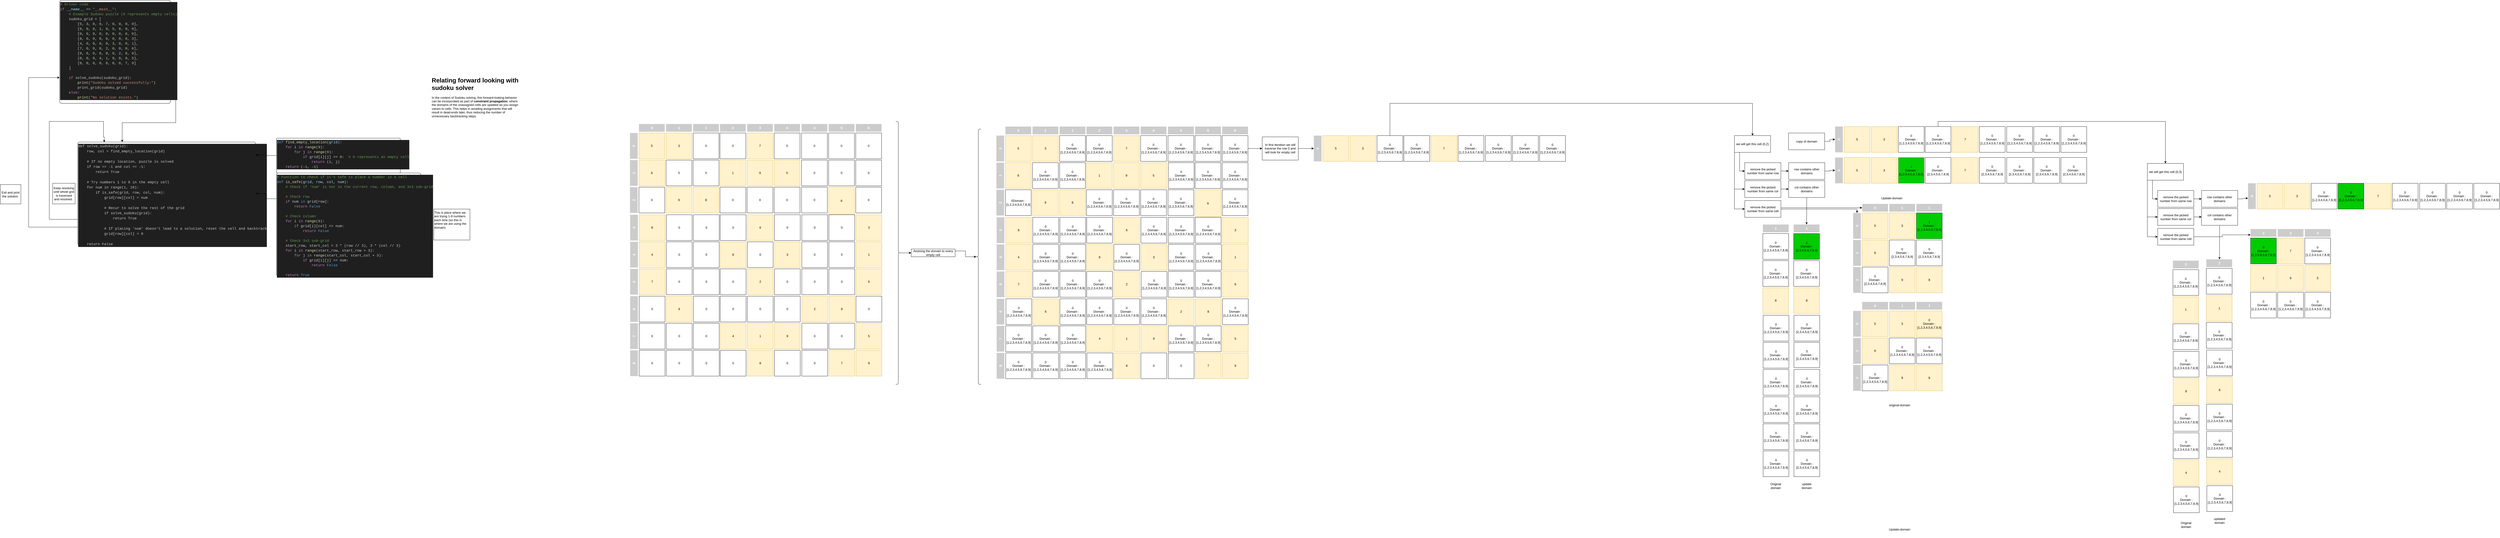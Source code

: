 <mxfile version="24.7.10">
  <diagram name="Page-1" id="VqfginliFecTR1JRzVdc">
    <mxGraphModel dx="1909" dy="2118" grid="1" gridSize="10" guides="1" tooltips="1" connect="1" arrows="1" fold="1" page="1" pageScale="1" pageWidth="827" pageHeight="1169" math="0" shadow="0">
      <root>
        <mxCell id="0" />
        <mxCell id="1" parent="0" />
        <mxCell id="O6sKgu8zDXKuF5QFTAMl-10" style="edgeStyle=orthogonalEdgeStyle;rounded=0;orthogonalLoop=1;jettySize=auto;html=1;exitX=0;exitY=0.75;exitDx=0;exitDy=0;entryX=0;entryY=0.75;entryDx=0;entryDy=0;" parent="1" source="O6sKgu8zDXKuF5QFTAMl-1" target="O6sKgu8zDXKuF5QFTAMl-8" edge="1">
          <mxGeometry relative="1" as="geometry">
            <Array as="points">
              <mxPoint x="430" y="750" />
              <mxPoint x="240" y="750" />
              <mxPoint x="240" y="170" />
            </Array>
          </mxGeometry>
        </mxCell>
        <mxCell id="O6sKgu8zDXKuF5QFTAMl-1" value="&lt;div style=&quot;background-color: rgb(31, 31, 31); line-height: 19px;&quot;&gt;&lt;div style=&quot;line-height: 19px;&quot;&gt;&lt;font face=&quot;Consolas, Courier New, monospace&quot; color=&quot;#cccccc&quot;&gt;&lt;span style=&quot;font-size: 14px; white-space: pre;&quot;&gt;def solve_sudoku(grid):&lt;/span&gt;&lt;/font&gt;&lt;/div&gt;&lt;div style=&quot;line-height: 19px;&quot;&gt;&lt;font face=&quot;Consolas, Courier New, monospace&quot; color=&quot;#cccccc&quot;&gt;&lt;span style=&quot;font-size: 14px; white-space: pre;&quot;&gt;&amp;nbsp; &amp;nbsp; row, col = find_empty_location(grid)&lt;/span&gt;&lt;/font&gt;&lt;/div&gt;&lt;div style=&quot;line-height: 19px;&quot;&gt;&lt;font face=&quot;Consolas, Courier New, monospace&quot; color=&quot;#cccccc&quot;&gt;&lt;span style=&quot;font-size: 14px; white-space: pre;&quot;&gt;&lt;br&gt;&lt;/span&gt;&lt;/font&gt;&lt;/div&gt;&lt;div style=&quot;line-height: 19px;&quot;&gt;&lt;font face=&quot;Consolas, Courier New, monospace&quot; color=&quot;#cccccc&quot;&gt;&lt;span style=&quot;font-size: 14px; white-space: pre;&quot;&gt;&amp;nbsp; &amp;nbsp; # If no empty location, puzzle is solved&lt;/span&gt;&lt;/font&gt;&lt;/div&gt;&lt;div style=&quot;line-height: 19px;&quot;&gt;&lt;font face=&quot;Consolas, Courier New, monospace&quot; color=&quot;#cccccc&quot;&gt;&lt;span style=&quot;font-size: 14px; white-space: pre;&quot;&gt;&amp;nbsp; &amp;nbsp; if row == -1 and col == -1:&lt;/span&gt;&lt;/font&gt;&lt;/div&gt;&lt;div style=&quot;line-height: 19px;&quot;&gt;&lt;font face=&quot;Consolas, Courier New, monospace&quot; color=&quot;#cccccc&quot;&gt;&lt;span style=&quot;font-size: 14px; white-space: pre;&quot;&gt;&amp;nbsp; &amp;nbsp; &amp;nbsp; &amp;nbsp; return True&lt;/span&gt;&lt;/font&gt;&lt;/div&gt;&lt;div style=&quot;line-height: 19px;&quot;&gt;&lt;font face=&quot;Consolas, Courier New, monospace&quot; color=&quot;#cccccc&quot;&gt;&lt;span style=&quot;font-size: 14px; white-space: pre;&quot;&gt;&lt;br&gt;&lt;/span&gt;&lt;/font&gt;&lt;/div&gt;&lt;div style=&quot;line-height: 19px;&quot;&gt;&lt;font face=&quot;Consolas, Courier New, monospace&quot; color=&quot;#cccccc&quot;&gt;&lt;span style=&quot;font-size: 14px; white-space: pre;&quot;&gt;&amp;nbsp; &amp;nbsp; # Try numbers 1 to 9 in the empty cell&lt;/span&gt;&lt;/font&gt;&lt;/div&gt;&lt;div style=&quot;line-height: 19px;&quot;&gt;&lt;font face=&quot;Consolas, Courier New, monospace&quot; color=&quot;#cccccc&quot;&gt;&lt;span style=&quot;font-size: 14px; white-space: pre;&quot;&gt;&amp;nbsp; &amp;nbsp; for num in range(1, 10):&lt;/span&gt;&lt;/font&gt;&lt;/div&gt;&lt;div style=&quot;line-height: 19px;&quot;&gt;&lt;font face=&quot;Consolas, Courier New, monospace&quot; color=&quot;#cccccc&quot;&gt;&lt;span style=&quot;font-size: 14px; white-space: pre;&quot;&gt;&amp;nbsp; &amp;nbsp; &amp;nbsp; &amp;nbsp; if is_safe(grid, row, col, num):&lt;/span&gt;&lt;/font&gt;&lt;/div&gt;&lt;div style=&quot;line-height: 19px;&quot;&gt;&lt;font face=&quot;Consolas, Courier New, monospace&quot; color=&quot;#cccccc&quot;&gt;&lt;span style=&quot;font-size: 14px; white-space: pre;&quot;&gt;&amp;nbsp; &amp;nbsp; &amp;nbsp; &amp;nbsp; &amp;nbsp; &amp;nbsp; grid[row][col] = num&lt;/span&gt;&lt;/font&gt;&lt;/div&gt;&lt;div style=&quot;line-height: 19px;&quot;&gt;&lt;font face=&quot;Consolas, Courier New, monospace&quot; color=&quot;#cccccc&quot;&gt;&lt;span style=&quot;font-size: 14px; white-space: pre;&quot;&gt;&lt;br&gt;&lt;/span&gt;&lt;/font&gt;&lt;/div&gt;&lt;div style=&quot;line-height: 19px;&quot;&gt;&lt;font face=&quot;Consolas, Courier New, monospace&quot; color=&quot;#cccccc&quot;&gt;&lt;span style=&quot;font-size: 14px; white-space: pre;&quot;&gt;&amp;nbsp; &amp;nbsp; &amp;nbsp; &amp;nbsp; &amp;nbsp; &amp;nbsp; # Recur to solve the rest of the grid&lt;/span&gt;&lt;/font&gt;&lt;/div&gt;&lt;div style=&quot;line-height: 19px;&quot;&gt;&lt;font face=&quot;Consolas, Courier New, monospace&quot; color=&quot;#cccccc&quot;&gt;&lt;span style=&quot;font-size: 14px; white-space: pre;&quot;&gt;&amp;nbsp; &amp;nbsp; &amp;nbsp; &amp;nbsp; &amp;nbsp; &amp;nbsp; if solve_sudoku(grid):&lt;/span&gt;&lt;/font&gt;&lt;/div&gt;&lt;div style=&quot;line-height: 19px;&quot;&gt;&lt;font face=&quot;Consolas, Courier New, monospace&quot; color=&quot;#cccccc&quot;&gt;&lt;span style=&quot;font-size: 14px; white-space: pre;&quot;&gt;&amp;nbsp; &amp;nbsp; &amp;nbsp; &amp;nbsp; &amp;nbsp; &amp;nbsp; &amp;nbsp; &amp;nbsp; return True&lt;/span&gt;&lt;/font&gt;&lt;/div&gt;&lt;div style=&quot;line-height: 19px;&quot;&gt;&lt;font face=&quot;Consolas, Courier New, monospace&quot; color=&quot;#cccccc&quot;&gt;&lt;span style=&quot;font-size: 14px; white-space: pre;&quot;&gt;&lt;br&gt;&lt;/span&gt;&lt;/font&gt;&lt;/div&gt;&lt;div style=&quot;line-height: 19px;&quot;&gt;&lt;font face=&quot;Consolas, Courier New, monospace&quot; color=&quot;#cccccc&quot;&gt;&lt;span style=&quot;font-size: 14px; white-space: pre;&quot;&gt;&amp;nbsp; &amp;nbsp; &amp;nbsp; &amp;nbsp; &amp;nbsp; &amp;nbsp; # If placing &#39;num&#39; doesn&#39;t lead to a solution, reset the cell and backtrack&lt;/span&gt;&lt;/font&gt;&lt;/div&gt;&lt;div style=&quot;line-height: 19px;&quot;&gt;&lt;font face=&quot;Consolas, Courier New, monospace&quot; color=&quot;#cccccc&quot;&gt;&lt;span style=&quot;font-size: 14px; white-space: pre;&quot;&gt;&amp;nbsp; &amp;nbsp; &amp;nbsp; &amp;nbsp; &amp;nbsp; &amp;nbsp; grid[row][col] = 0&lt;/span&gt;&lt;/font&gt;&lt;/div&gt;&lt;div style=&quot;line-height: 19px;&quot;&gt;&lt;font face=&quot;Consolas, Courier New, monospace&quot; color=&quot;#cccccc&quot;&gt;&lt;span style=&quot;font-size: 14px; white-space: pre;&quot;&gt;&lt;br&gt;&lt;/span&gt;&lt;/font&gt;&lt;/div&gt;&lt;div style=&quot;line-height: 19px;&quot;&gt;&lt;font face=&quot;Consolas, Courier New, monospace&quot; color=&quot;#cccccc&quot;&gt;&lt;span style=&quot;font-size: 14px; white-space: pre;&quot;&gt;&amp;nbsp; &amp;nbsp; return False&lt;/span&gt;&lt;/font&gt;&lt;/div&gt;&lt;/div&gt;" style="rounded=1;whiteSpace=wrap;html=1;arcSize=2;align=left;verticalAlign=top;fillColor=none;strokeColor=default;" parent="1" vertex="1">
          <mxGeometry x="430" y="420" width="690" height="400" as="geometry" />
        </mxCell>
        <mxCell id="O6sKgu8zDXKuF5QFTAMl-2" value="&lt;div style=&quot;background-color: rgb(31, 31, 31); line-height: 19px;&quot;&gt;&lt;div style=&quot;line-height: 19px;&quot;&gt;&lt;div style=&quot;color: rgb(204, 204, 204); font-family: Consolas, &amp;quot;Courier New&amp;quot;, monospace; font-size: 14px; line-height: 19px; white-space: pre;&quot;&gt;&lt;div&gt;&lt;span style=&quot;color: #569cd6;&quot;&gt;def&lt;/span&gt; &lt;span style=&quot;color: #dcdcaa;&quot;&gt;find_empty_location&lt;/span&gt;(&lt;span style=&quot;color: #9cdcfe;&quot;&gt;grid&lt;/span&gt;):&lt;/div&gt;&lt;div&gt;&amp;nbsp; &amp;nbsp; &lt;span style=&quot;color: #c586c0;&quot;&gt;for&lt;/span&gt; i &lt;span style=&quot;color: #c586c0;&quot;&gt;in&lt;/span&gt; &lt;span style=&quot;color: #dcdcaa;&quot;&gt;range&lt;/span&gt;(&lt;span style=&quot;color: #b5cea8;&quot;&gt;9&lt;/span&gt;):&lt;/div&gt;&lt;div&gt;&amp;nbsp; &amp;nbsp; &amp;nbsp; &amp;nbsp; &lt;span style=&quot;color: #c586c0;&quot;&gt;for&lt;/span&gt; j &lt;span style=&quot;color: #c586c0;&quot;&gt;in&lt;/span&gt; &lt;span style=&quot;color: #dcdcaa;&quot;&gt;range&lt;/span&gt;(&lt;span style=&quot;color: #b5cea8;&quot;&gt;9&lt;/span&gt;):&lt;/div&gt;&lt;div&gt;&amp;nbsp; &amp;nbsp; &amp;nbsp; &amp;nbsp; &amp;nbsp; &amp;nbsp; &lt;span style=&quot;color: #c586c0;&quot;&gt;if&lt;/span&gt; grid[i][j] &lt;span style=&quot;color: #d4d4d4;&quot;&gt;==&lt;/span&gt; &lt;span style=&quot;color: #b5cea8;&quot;&gt;0&lt;/span&gt;: &amp;nbsp;&lt;span style=&quot;color: #6a9955;&quot;&gt;# 0 represents an empty cell&lt;/span&gt;&lt;/div&gt;&lt;div&gt;&amp;nbsp; &amp;nbsp; &amp;nbsp; &amp;nbsp; &amp;nbsp; &amp;nbsp; &amp;nbsp; &amp;nbsp; &lt;span style=&quot;color: #c586c0;&quot;&gt;return&lt;/span&gt; (i, j)&lt;/div&gt;&lt;div&gt;&amp;nbsp; &amp;nbsp; &lt;span style=&quot;color: #c586c0;&quot;&gt;return&lt;/span&gt; (&lt;span style=&quot;color: #d4d4d4;&quot;&gt;-&lt;/span&gt;&lt;span style=&quot;color: #b5cea8;&quot;&gt;1&lt;/span&gt;, &lt;span style=&quot;color: #d4d4d4;&quot;&gt;-&lt;/span&gt;&lt;span style=&quot;color: #b5cea8;&quot;&gt;1&lt;/span&gt;)&lt;/div&gt;&lt;/div&gt;&lt;/div&gt;&lt;/div&gt;" style="rounded=1;whiteSpace=wrap;html=1;arcSize=2;align=left;verticalAlign=top;fillColor=none;strokeColor=default;" parent="1" vertex="1">
          <mxGeometry x="1200" y="405" width="480" height="135" as="geometry" />
        </mxCell>
        <mxCell id="O6sKgu8zDXKuF5QFTAMl-3" style="edgeStyle=orthogonalEdgeStyle;rounded=0;orthogonalLoop=1;jettySize=auto;html=1;exitX=0;exitY=0.5;exitDx=0;exitDy=0;entryX=1;entryY=0.125;entryDx=0;entryDy=0;entryPerimeter=0;" parent="1" source="O6sKgu8zDXKuF5QFTAMl-2" target="O6sKgu8zDXKuF5QFTAMl-1" edge="1">
          <mxGeometry relative="1" as="geometry" />
        </mxCell>
        <mxCell id="O6sKgu8zDXKuF5QFTAMl-5" style="edgeStyle=orthogonalEdgeStyle;rounded=0;orthogonalLoop=1;jettySize=auto;html=1;exitX=0;exitY=0.25;exitDx=0;exitDy=0;entryX=1;entryY=0.5;entryDx=0;entryDy=0;" parent="1" source="O6sKgu8zDXKuF5QFTAMl-4" target="O6sKgu8zDXKuF5QFTAMl-1" edge="1">
          <mxGeometry relative="1" as="geometry" />
        </mxCell>
        <mxCell id="O6sKgu8zDXKuF5QFTAMl-4" value="&lt;div style=&quot;background-color: rgb(31, 31, 31); line-height: 19px;&quot;&gt;&lt;div style=&quot;line-height: 19px;&quot;&gt;&lt;div style=&quot;color: rgb(204, 204, 204); font-family: Consolas, &amp;quot;Courier New&amp;quot;, monospace; font-size: 14px; line-height: 19px; white-space: pre;&quot;&gt;&lt;div style=&quot;line-height: 19px;&quot;&gt;&lt;div&gt;&lt;span style=&quot;color: #6a9955;&quot;&gt;# Function to check if it&#39;s safe to place a number in a cell&lt;/span&gt;&lt;/div&gt;&lt;div&gt;&lt;span style=&quot;color: #569cd6;&quot;&gt;def&lt;/span&gt; &lt;span style=&quot;color: #dcdcaa;&quot;&gt;is_safe&lt;/span&gt;(&lt;span style=&quot;color: #9cdcfe;&quot;&gt;grid&lt;/span&gt;, &lt;span style=&quot;color: #9cdcfe;&quot;&gt;row&lt;/span&gt;, &lt;span style=&quot;color: #9cdcfe;&quot;&gt;col&lt;/span&gt;, &lt;span style=&quot;color: #9cdcfe;&quot;&gt;num&lt;/span&gt;):&lt;/div&gt;&lt;div&gt;&amp;nbsp; &amp;nbsp; &lt;span style=&quot;color: #6a9955;&quot;&gt;# Check if &#39;num&#39; is not in the current row, column, and 3x3 sub-grid&lt;/span&gt;&lt;/div&gt;&lt;br&gt;&lt;div&gt;&amp;nbsp; &amp;nbsp; &lt;span style=&quot;color: #6a9955;&quot;&gt;# Check row&lt;/span&gt;&lt;/div&gt;&lt;div&gt;&amp;nbsp; &amp;nbsp; &lt;span style=&quot;color: #c586c0;&quot;&gt;if&lt;/span&gt; num &lt;span style=&quot;color: #569cd6;&quot;&gt;in&lt;/span&gt; grid[row]:&lt;/div&gt;&lt;div&gt;&amp;nbsp; &amp;nbsp; &amp;nbsp; &amp;nbsp; &lt;span style=&quot;color: #c586c0;&quot;&gt;return&lt;/span&gt; &lt;span style=&quot;color: #569cd6;&quot;&gt;False&lt;/span&gt;&lt;/div&gt;&lt;br&gt;&lt;div&gt;&amp;nbsp; &amp;nbsp; &lt;span style=&quot;color: #6a9955;&quot;&gt;# Check column&lt;/span&gt;&lt;/div&gt;&lt;div&gt;&amp;nbsp; &amp;nbsp; &lt;span style=&quot;color: #c586c0;&quot;&gt;for&lt;/span&gt; i &lt;span style=&quot;color: #c586c0;&quot;&gt;in&lt;/span&gt; &lt;span style=&quot;color: #dcdcaa;&quot;&gt;range&lt;/span&gt;(&lt;span style=&quot;color: #b5cea8;&quot;&gt;9&lt;/span&gt;):&lt;/div&gt;&lt;div&gt;&amp;nbsp; &amp;nbsp; &amp;nbsp; &amp;nbsp; &lt;span style=&quot;color: #c586c0;&quot;&gt;if&lt;/span&gt; grid[i][col] &lt;span style=&quot;color: #d4d4d4;&quot;&gt;==&lt;/span&gt; num:&lt;/div&gt;&lt;div&gt;&amp;nbsp; &amp;nbsp; &amp;nbsp; &amp;nbsp; &amp;nbsp; &amp;nbsp; &lt;span style=&quot;color: #c586c0;&quot;&gt;return&lt;/span&gt; &lt;span style=&quot;color: #569cd6;&quot;&gt;False&lt;/span&gt;&lt;/div&gt;&lt;br&gt;&lt;div&gt;&amp;nbsp; &amp;nbsp; &lt;span style=&quot;color: #6a9955;&quot;&gt;# Check 3x3 sub-grid&lt;/span&gt;&lt;/div&gt;&lt;div&gt;&amp;nbsp; &amp;nbsp; start_row, start_col &lt;span style=&quot;color: #d4d4d4;&quot;&gt;=&lt;/span&gt; &lt;span style=&quot;color: #b5cea8;&quot;&gt;3&lt;/span&gt; &lt;span style=&quot;color: #d4d4d4;&quot;&gt;*&lt;/span&gt; (row &lt;span style=&quot;color: #d4d4d4;&quot;&gt;//&lt;/span&gt; &lt;span style=&quot;color: #b5cea8;&quot;&gt;3&lt;/span&gt;), &lt;span style=&quot;color: #b5cea8;&quot;&gt;3&lt;/span&gt; &lt;span style=&quot;color: #d4d4d4;&quot;&gt;*&lt;/span&gt; (col &lt;span style=&quot;color: #d4d4d4;&quot;&gt;//&lt;/span&gt; &lt;span style=&quot;color: #b5cea8;&quot;&gt;3&lt;/span&gt;)&lt;/div&gt;&lt;div&gt;&amp;nbsp; &amp;nbsp; &lt;span style=&quot;color: #c586c0;&quot;&gt;for&lt;/span&gt; i &lt;span style=&quot;color: #c586c0;&quot;&gt;in&lt;/span&gt; &lt;span style=&quot;color: #dcdcaa;&quot;&gt;range&lt;/span&gt;(start_row, start_row &lt;span style=&quot;color: #d4d4d4;&quot;&gt;+&lt;/span&gt; &lt;span style=&quot;color: #b5cea8;&quot;&gt;3&lt;/span&gt;):&lt;/div&gt;&lt;div&gt;&amp;nbsp; &amp;nbsp; &amp;nbsp; &amp;nbsp; &lt;span style=&quot;color: #c586c0;&quot;&gt;for&lt;/span&gt; j &lt;span style=&quot;color: #c586c0;&quot;&gt;in&lt;/span&gt; &lt;span style=&quot;color: #dcdcaa;&quot;&gt;range&lt;/span&gt;(start_col, start_col &lt;span style=&quot;color: #d4d4d4;&quot;&gt;+&lt;/span&gt; &lt;span style=&quot;color: #b5cea8;&quot;&gt;3&lt;/span&gt;):&lt;/div&gt;&lt;div&gt;&amp;nbsp; &amp;nbsp; &amp;nbsp; &amp;nbsp; &amp;nbsp; &amp;nbsp; &lt;span style=&quot;color: #c586c0;&quot;&gt;if&lt;/span&gt; grid[i][j] &lt;span style=&quot;color: #d4d4d4;&quot;&gt;==&lt;/span&gt; num:&lt;/div&gt;&lt;div&gt;&amp;nbsp; &amp;nbsp; &amp;nbsp; &amp;nbsp; &amp;nbsp; &amp;nbsp; &amp;nbsp; &amp;nbsp; &lt;span style=&quot;color: #c586c0;&quot;&gt;return&lt;/span&gt; &lt;span style=&quot;color: #569cd6;&quot;&gt;False&lt;/span&gt;&lt;/div&gt;&lt;br&gt;&lt;div&gt;&amp;nbsp; &amp;nbsp; &lt;span style=&quot;color: #c586c0;&quot;&gt;return&lt;/span&gt; &lt;span style=&quot;color: #569cd6;&quot;&gt;True&lt;/span&gt;&lt;/div&gt;&lt;/div&gt;&lt;/div&gt;&lt;/div&gt;&lt;/div&gt;" style="rounded=1;whiteSpace=wrap;html=1;arcSize=2;align=left;verticalAlign=top;fillColor=none;strokeColor=default;" parent="1" vertex="1">
          <mxGeometry x="1200" y="540" width="560" height="400" as="geometry" />
        </mxCell>
        <mxCell id="O6sKgu8zDXKuF5QFTAMl-6" style="edgeStyle=orthogonalEdgeStyle;rounded=0;orthogonalLoop=1;jettySize=auto;html=1;exitX=0;exitY=0.75;exitDx=0;exitDy=0;entryX=0.149;entryY=0.002;entryDx=0;entryDy=0;entryPerimeter=0;" parent="1" source="O6sKgu8zDXKuF5QFTAMl-1" target="O6sKgu8zDXKuF5QFTAMl-1" edge="1">
          <mxGeometry relative="1" as="geometry">
            <Array as="points">
              <mxPoint x="320" y="720" />
              <mxPoint x="320" y="340" />
              <mxPoint x="530" y="340" />
              <mxPoint x="530" y="400" />
              <mxPoint x="533" y="400" />
            </Array>
          </mxGeometry>
        </mxCell>
        <mxCell id="O6sKgu8zDXKuF5QFTAMl-7" value="Keep resolving until whole grid is traversed and resolved.&amp;nbsp;" style="text;html=1;align=center;verticalAlign=middle;whiteSpace=wrap;rounded=0;strokeColor=default;" parent="1" vertex="1">
          <mxGeometry x="333" y="580" width="87" height="80" as="geometry" />
        </mxCell>
        <mxCell id="O6sKgu8zDXKuF5QFTAMl-9" style="edgeStyle=orthogonalEdgeStyle;rounded=0;orthogonalLoop=1;jettySize=auto;html=1;exitX=1;exitY=0.75;exitDx=0;exitDy=0;entryX=0.25;entryY=0;entryDx=0;entryDy=0;" parent="1" source="O6sKgu8zDXKuF5QFTAMl-8" target="O6sKgu8zDXKuF5QFTAMl-1" edge="1">
          <mxGeometry relative="1" as="geometry" />
        </mxCell>
        <mxCell id="O6sKgu8zDXKuF5QFTAMl-8" value="&lt;div style=&quot;background-color: rgb(31, 31, 31); line-height: 19px;&quot;&gt;&lt;div style=&quot;line-height: 19px;&quot;&gt;&lt;div style=&quot;color: rgb(204, 204, 204); font-family: Consolas, &amp;quot;Courier New&amp;quot;, monospace; font-size: 14px; line-height: 19px; white-space: pre;&quot;&gt;&lt;div style=&quot;line-height: 19px;&quot;&gt;&lt;div&gt;&lt;span style=&quot;color: #6a9955;&quot;&gt;# Driver code&lt;/span&gt;&lt;/div&gt;&lt;div&gt;&lt;span style=&quot;color: #c586c0;&quot;&gt;if&lt;/span&gt; &lt;span style=&quot;color: #9cdcfe;&quot;&gt;__name__&lt;/span&gt; &lt;span style=&quot;color: #d4d4d4;&quot;&gt;==&lt;/span&gt; &lt;span style=&quot;color: #ce9178;&quot;&gt;&quot;__main__&quot;&lt;/span&gt;:&lt;/div&gt;&lt;div&gt;&amp;nbsp; &amp;nbsp; &lt;span style=&quot;color: #6a9955;&quot;&gt;# Example Sudoku puzzle (0 represents empty cells)&lt;/span&gt;&lt;/div&gt;&lt;div&gt;&amp;nbsp; &amp;nbsp; sudoku_grid &lt;span style=&quot;color: #d4d4d4;&quot;&gt;=&lt;/span&gt; [&lt;/div&gt;&lt;div&gt;&amp;nbsp; &amp;nbsp; &amp;nbsp; &amp;nbsp; [&lt;span style=&quot;color: #b5cea8;&quot;&gt;5&lt;/span&gt;, &lt;span style=&quot;color: #b5cea8;&quot;&gt;3&lt;/span&gt;, &lt;span style=&quot;color: #b5cea8;&quot;&gt;0&lt;/span&gt;, &lt;span style=&quot;color: #b5cea8;&quot;&gt;0&lt;/span&gt;, &lt;span style=&quot;color: #b5cea8;&quot;&gt;7&lt;/span&gt;, &lt;span style=&quot;color: #b5cea8;&quot;&gt;0&lt;/span&gt;, &lt;span style=&quot;color: #b5cea8;&quot;&gt;0&lt;/span&gt;, &lt;span style=&quot;color: #b5cea8;&quot;&gt;0&lt;/span&gt;, &lt;span style=&quot;color: #b5cea8;&quot;&gt;0&lt;/span&gt;],&lt;/div&gt;&lt;div&gt;&amp;nbsp; &amp;nbsp; &amp;nbsp; &amp;nbsp; [&lt;span style=&quot;color: #b5cea8;&quot;&gt;6&lt;/span&gt;, &lt;span style=&quot;color: #b5cea8;&quot;&gt;0&lt;/span&gt;, &lt;span style=&quot;color: #b5cea8;&quot;&gt;0&lt;/span&gt;, &lt;span style=&quot;color: #b5cea8;&quot;&gt;1&lt;/span&gt;, &lt;span style=&quot;color: #b5cea8;&quot;&gt;9&lt;/span&gt;, &lt;span style=&quot;color: #b5cea8;&quot;&gt;5&lt;/span&gt;, &lt;span style=&quot;color: #b5cea8;&quot;&gt;0&lt;/span&gt;, &lt;span style=&quot;color: #b5cea8;&quot;&gt;0&lt;/span&gt;, &lt;span style=&quot;color: #b5cea8;&quot;&gt;0&lt;/span&gt;],&lt;/div&gt;&lt;div&gt;&amp;nbsp; &amp;nbsp; &amp;nbsp; &amp;nbsp; [&lt;span style=&quot;color: #b5cea8;&quot;&gt;0&lt;/span&gt;, &lt;span style=&quot;color: #b5cea8;&quot;&gt;9&lt;/span&gt;, &lt;span style=&quot;color: #b5cea8;&quot;&gt;8&lt;/span&gt;, &lt;span style=&quot;color: #b5cea8;&quot;&gt;0&lt;/span&gt;, &lt;span style=&quot;color: #b5cea8;&quot;&gt;0&lt;/span&gt;, &lt;span style=&quot;color: #b5cea8;&quot;&gt;0&lt;/span&gt;, &lt;span style=&quot;color: #b5cea8;&quot;&gt;0&lt;/span&gt;, &lt;span style=&quot;color: #b5cea8;&quot;&gt;6&lt;/span&gt;, &lt;span style=&quot;color: #b5cea8;&quot;&gt;0&lt;/span&gt;],&lt;/div&gt;&lt;div&gt;&amp;nbsp; &amp;nbsp; &amp;nbsp; &amp;nbsp; [&lt;span style=&quot;color: #b5cea8;&quot;&gt;8&lt;/span&gt;, &lt;span style=&quot;color: #b5cea8;&quot;&gt;0&lt;/span&gt;, &lt;span style=&quot;color: #b5cea8;&quot;&gt;0&lt;/span&gt;, &lt;span style=&quot;color: #b5cea8;&quot;&gt;0&lt;/span&gt;, &lt;span style=&quot;color: #b5cea8;&quot;&gt;6&lt;/span&gt;, &lt;span style=&quot;color: #b5cea8;&quot;&gt;0&lt;/span&gt;, &lt;span style=&quot;color: #b5cea8;&quot;&gt;0&lt;/span&gt;, &lt;span style=&quot;color: #b5cea8;&quot;&gt;0&lt;/span&gt;, &lt;span style=&quot;color: #b5cea8;&quot;&gt;3&lt;/span&gt;],&lt;/div&gt;&lt;div&gt;&amp;nbsp; &amp;nbsp; &amp;nbsp; &amp;nbsp; [&lt;span style=&quot;color: #b5cea8;&quot;&gt;4&lt;/span&gt;, &lt;span style=&quot;color: #b5cea8;&quot;&gt;0&lt;/span&gt;, &lt;span style=&quot;color: #b5cea8;&quot;&gt;0&lt;/span&gt;, &lt;span style=&quot;color: #b5cea8;&quot;&gt;8&lt;/span&gt;, &lt;span style=&quot;color: #b5cea8;&quot;&gt;0&lt;/span&gt;, &lt;span style=&quot;color: #b5cea8;&quot;&gt;3&lt;/span&gt;, &lt;span style=&quot;color: #b5cea8;&quot;&gt;0&lt;/span&gt;, &lt;span style=&quot;color: #b5cea8;&quot;&gt;0&lt;/span&gt;, &lt;span style=&quot;color: #b5cea8;&quot;&gt;1&lt;/span&gt;],&lt;/div&gt;&lt;div&gt;&amp;nbsp; &amp;nbsp; &amp;nbsp; &amp;nbsp; [&lt;span style=&quot;color: #b5cea8;&quot;&gt;7&lt;/span&gt;, &lt;span style=&quot;color: #b5cea8;&quot;&gt;0&lt;/span&gt;, &lt;span style=&quot;color: #b5cea8;&quot;&gt;0&lt;/span&gt;, &lt;span style=&quot;color: #b5cea8;&quot;&gt;0&lt;/span&gt;, &lt;span style=&quot;color: #b5cea8;&quot;&gt;2&lt;/span&gt;, &lt;span style=&quot;color: #b5cea8;&quot;&gt;0&lt;/span&gt;, &lt;span style=&quot;color: #b5cea8;&quot;&gt;0&lt;/span&gt;, &lt;span style=&quot;color: #b5cea8;&quot;&gt;0&lt;/span&gt;, &lt;span style=&quot;color: #b5cea8;&quot;&gt;6&lt;/span&gt;],&lt;/div&gt;&lt;div&gt;&amp;nbsp; &amp;nbsp; &amp;nbsp; &amp;nbsp; [&lt;span style=&quot;color: #b5cea8;&quot;&gt;0&lt;/span&gt;, &lt;span style=&quot;color: #b5cea8;&quot;&gt;6&lt;/span&gt;, &lt;span style=&quot;color: #b5cea8;&quot;&gt;0&lt;/span&gt;, &lt;span style=&quot;color: #b5cea8;&quot;&gt;0&lt;/span&gt;, &lt;span style=&quot;color: #b5cea8;&quot;&gt;0&lt;/span&gt;, &lt;span style=&quot;color: #b5cea8;&quot;&gt;0&lt;/span&gt;, &lt;span style=&quot;color: #b5cea8;&quot;&gt;2&lt;/span&gt;, &lt;span style=&quot;color: #b5cea8;&quot;&gt;8&lt;/span&gt;, &lt;span style=&quot;color: #b5cea8;&quot;&gt;0&lt;/span&gt;],&lt;/div&gt;&lt;div&gt;&amp;nbsp; &amp;nbsp; &amp;nbsp; &amp;nbsp; [&lt;span style=&quot;color: #b5cea8;&quot;&gt;0&lt;/span&gt;, &lt;span style=&quot;color: #b5cea8;&quot;&gt;0&lt;/span&gt;, &lt;span style=&quot;color: #b5cea8;&quot;&gt;0&lt;/span&gt;, &lt;span style=&quot;color: #b5cea8;&quot;&gt;4&lt;/span&gt;, &lt;span style=&quot;color: #b5cea8;&quot;&gt;1&lt;/span&gt;, &lt;span style=&quot;color: #b5cea8;&quot;&gt;9&lt;/span&gt;, &lt;span style=&quot;color: #b5cea8;&quot;&gt;0&lt;/span&gt;, &lt;span style=&quot;color: #b5cea8;&quot;&gt;0&lt;/span&gt;, &lt;span style=&quot;color: #b5cea8;&quot;&gt;5&lt;/span&gt;],&lt;/div&gt;&lt;div&gt;&amp;nbsp; &amp;nbsp; &amp;nbsp; &amp;nbsp; [&lt;span style=&quot;color: #b5cea8;&quot;&gt;0&lt;/span&gt;, &lt;span style=&quot;color: #b5cea8;&quot;&gt;0&lt;/span&gt;, &lt;span style=&quot;color: #b5cea8;&quot;&gt;0&lt;/span&gt;, &lt;span style=&quot;color: #b5cea8;&quot;&gt;0&lt;/span&gt;, &lt;span style=&quot;color: #b5cea8;&quot;&gt;8&lt;/span&gt;, &lt;span style=&quot;color: #b5cea8;&quot;&gt;0&lt;/span&gt;, &lt;span style=&quot;color: #b5cea8;&quot;&gt;0&lt;/span&gt;, &lt;span style=&quot;color: #b5cea8;&quot;&gt;7&lt;/span&gt;, &lt;span style=&quot;color: #b5cea8;&quot;&gt;9&lt;/span&gt;]&lt;/div&gt;&lt;div&gt;&amp;nbsp; &amp;nbsp; ]&lt;/div&gt;&lt;br&gt;&lt;div&gt;&amp;nbsp; &amp;nbsp; &lt;span style=&quot;color: #c586c0;&quot;&gt;if&lt;/span&gt; solve_sudoku(sudoku_grid):&lt;/div&gt;&lt;div&gt;&amp;nbsp; &amp;nbsp; &amp;nbsp; &amp;nbsp; &lt;span style=&quot;color: #dcdcaa;&quot;&gt;print&lt;/span&gt;(&lt;span style=&quot;color: #ce9178;&quot;&gt;&quot;Sudoku solved successfully:&quot;&lt;/span&gt;)&lt;/div&gt;&lt;div&gt;&amp;nbsp; &amp;nbsp; &amp;nbsp; &amp;nbsp; print_grid(sudoku_grid)&lt;/div&gt;&lt;div&gt;&amp;nbsp; &amp;nbsp; &lt;span style=&quot;color: #c586c0;&quot;&gt;else&lt;/span&gt;:&lt;/div&gt;&lt;div&gt;&amp;nbsp; &amp;nbsp; &amp;nbsp; &amp;nbsp; &lt;span style=&quot;color: #dcdcaa;&quot;&gt;print&lt;/span&gt;(&lt;span style=&quot;color: #ce9178;&quot;&gt;&quot;No solution exists.&quot;&lt;/span&gt;)&lt;/div&gt;&lt;/div&gt;&lt;/div&gt;&lt;/div&gt;&lt;/div&gt;" style="rounded=1;whiteSpace=wrap;html=1;arcSize=2;align=left;verticalAlign=top;fillColor=none;strokeColor=default;" parent="1" vertex="1">
          <mxGeometry x="360" y="-130" width="430" height="400" as="geometry" />
        </mxCell>
        <mxCell id="O6sKgu8zDXKuF5QFTAMl-11" value="Exit and print the solution&amp;nbsp;" style="text;html=1;align=center;verticalAlign=middle;whiteSpace=wrap;rounded=0;fillColor=none;strokeColor=default;" parent="1" vertex="1">
          <mxGeometry x="130" y="585" width="80" height="75" as="geometry" />
        </mxCell>
        <mxCell id="S4ZxqDm5p7QgWU9oLSgd-1" value="This is place where we are trying 1-9 numbers each time (so this is where we are using the domain)" style="text;html=1;align=left;verticalAlign=top;whiteSpace=wrap;rounded=0;strokeColor=default;" vertex="1" parent="1">
          <mxGeometry x="1810" y="680" width="140" height="120" as="geometry" />
        </mxCell>
        <mxCell id="S4ZxqDm5p7QgWU9oLSgd-2" value="&lt;h1 style=&quot;margin-top: 0px;&quot;&gt;Relating forward looking with sudoku solver&amp;nbsp;&lt;/h1&gt;&lt;p&gt;In the context of Sudoku solving, this forward-looking behavior can be incorporated as part of &lt;strong&gt;constraint propagation&lt;/strong&gt;, where the domains of the unassigned cells are updated as you assign values to cells. This helps in avoiding assignments that will result in dead-ends later, thus reducing the number of unnecessary backtracking steps.&lt;br&gt;&lt;/p&gt;" style="text;html=1;whiteSpace=wrap;overflow=hidden;rounded=0;" vertex="1" parent="1">
          <mxGeometry x="1800" y="160" width="340" height="180" as="geometry" />
        </mxCell>
        <mxCell id="S4ZxqDm5p7QgWU9oLSgd-3" value="5" style="html=1;shadow=0;fontSize=12;align=center;fontStyle=0;whiteSpace=wrap;rounded=0;fillColor=#fff2cc;strokeColor=#d6b656;" vertex="1" parent="1">
          <mxGeometry x="2605" y="385" width="100" height="100" as="geometry" />
        </mxCell>
        <mxCell id="S4ZxqDm5p7QgWU9oLSgd-4" value="3" style="html=1;shadow=0;fontSize=12;align=center;fontStyle=0;whiteSpace=wrap;rounded=0;fillColor=#fff2cc;strokeColor=#d6b656;" vertex="1" parent="1">
          <mxGeometry x="2710" y="385" width="100" height="100" as="geometry" />
        </mxCell>
        <mxCell id="S4ZxqDm5p7QgWU9oLSgd-5" value="0" style="html=1;shadow=0;fontSize=12;align=center;fontStyle=0;whiteSpace=wrap;rounded=0;" vertex="1" parent="1">
          <mxGeometry x="2815" y="385" width="100" height="100" as="geometry" />
        </mxCell>
        <mxCell id="S4ZxqDm5p7QgWU9oLSgd-6" value="6" style="html=1;shadow=0;fontSize=12;align=center;fontStyle=0;whiteSpace=wrap;rounded=0;fillColor=#fff2cc;strokeColor=#d6b656;" vertex="1" parent="1">
          <mxGeometry x="2605" y="490" width="100" height="100" as="geometry" />
        </mxCell>
        <mxCell id="S4ZxqDm5p7QgWU9oLSgd-7" value="0" style="html=1;shadow=0;fontSize=12;align=center;fontStyle=0;whiteSpace=wrap;rounded=0;" vertex="1" parent="1">
          <mxGeometry x="2710" y="490" width="100" height="100" as="geometry" />
        </mxCell>
        <mxCell id="S4ZxqDm5p7QgWU9oLSgd-8" value="0" style="html=1;shadow=0;fontSize=12;align=center;fontStyle=0;whiteSpace=wrap;rounded=0;" vertex="1" parent="1">
          <mxGeometry x="2815" y="490" width="100" height="100" as="geometry" />
        </mxCell>
        <mxCell id="S4ZxqDm5p7QgWU9oLSgd-9" value="0" style="html=1;shadow=0;fontSize=12;align=center;fontStyle=0;whiteSpace=wrap;rounded=0;" vertex="1" parent="1">
          <mxGeometry x="2605" y="595" width="100" height="100" as="geometry" />
        </mxCell>
        <mxCell id="S4ZxqDm5p7QgWU9oLSgd-10" value="9" style="html=1;shadow=0;fontSize=12;align=center;fontStyle=0;whiteSpace=wrap;rounded=0;fillColor=#fff2cc;strokeColor=#d6b656;" vertex="1" parent="1">
          <mxGeometry x="2710" y="595" width="100" height="100" as="geometry" />
        </mxCell>
        <mxCell id="S4ZxqDm5p7QgWU9oLSgd-11" value="8" style="html=1;shadow=0;fontSize=12;align=center;fontStyle=0;whiteSpace=wrap;rounded=0;fillColor=#fff2cc;strokeColor=#d6b656;" vertex="1" parent="1">
          <mxGeometry x="2815" y="595" width="100" height="100" as="geometry" />
        </mxCell>
        <mxCell id="S4ZxqDm5p7QgWU9oLSgd-12" value="0" style="html=1;fillColor=#CCCCCC;strokeColor=none;shadow=0;fontSize=14;fontColor=#FFFFFF;align=center;fontStyle=1;whiteSpace=wrap;horizontal=0;rounded=0;" vertex="1" parent="1">
          <mxGeometry x="2570" y="385" width="30" height="100" as="geometry" />
        </mxCell>
        <mxCell id="S4ZxqDm5p7QgWU9oLSgd-13" value="1" style="html=1;fillColor=#CCCCCC;strokeColor=none;shadow=0;fontSize=14;fontColor=#FFFFFF;align=center;fontStyle=1;whiteSpace=wrap;horizontal=0;rounded=0;" vertex="1" parent="1">
          <mxGeometry x="2570" y="490" width="30" height="100" as="geometry" />
        </mxCell>
        <mxCell id="S4ZxqDm5p7QgWU9oLSgd-14" value="2" style="html=1;fillColor=#CCCCCC;strokeColor=none;shadow=0;fontSize=14;fontColor=#FFFFFF;align=center;fontStyle=1;whiteSpace=wrap;horizontal=0;rounded=0;" vertex="1" parent="1">
          <mxGeometry x="2570" y="595" width="30" height="100" as="geometry" />
        </mxCell>
        <mxCell id="S4ZxqDm5p7QgWU9oLSgd-15" value="0" style="html=1;fillColor=#CCCCCC;strokeColor=none;shadow=0;fontSize=14;fontColor=#FFFFFF;align=center;fontStyle=1;whiteSpace=wrap;rounded=0;" vertex="1" parent="1">
          <mxGeometry x="2605" y="350" width="100" height="30" as="geometry" />
        </mxCell>
        <mxCell id="S4ZxqDm5p7QgWU9oLSgd-16" value="1" style="html=1;fillColor=#CCCCCC;strokeColor=none;shadow=0;fontSize=14;fontColor=#FFFFFF;align=center;fontStyle=1;whiteSpace=wrap;rounded=0;" vertex="1" parent="1">
          <mxGeometry x="2710" y="350" width="100" height="30" as="geometry" />
        </mxCell>
        <mxCell id="S4ZxqDm5p7QgWU9oLSgd-17" value="1" style="html=1;fillColor=#CCCCCC;strokeColor=none;shadow=0;fontSize=14;fontColor=#FFFFFF;align=center;fontStyle=1;whiteSpace=wrap;rounded=0;" vertex="1" parent="1">
          <mxGeometry x="2815" y="350" width="100" height="30" as="geometry" />
        </mxCell>
        <mxCell id="S4ZxqDm5p7QgWU9oLSgd-19" value="0" style="html=1;shadow=0;fontSize=12;align=center;fontStyle=0;whiteSpace=wrap;rounded=0;" vertex="1" parent="1">
          <mxGeometry x="2919" y="385" width="100" height="100" as="geometry" />
        </mxCell>
        <mxCell id="S4ZxqDm5p7QgWU9oLSgd-20" value="7" style="html=1;shadow=0;fontSize=12;align=center;fontStyle=0;whiteSpace=wrap;rounded=0;fillColor=#fff2cc;strokeColor=#d6b656;" vertex="1" parent="1">
          <mxGeometry x="3024" y="385" width="100" height="100" as="geometry" />
        </mxCell>
        <mxCell id="S4ZxqDm5p7QgWU9oLSgd-21" value="0" style="html=1;shadow=0;fontSize=12;align=center;fontStyle=0;whiteSpace=wrap;rounded=0;" vertex="1" parent="1">
          <mxGeometry x="3129" y="385" width="100" height="100" as="geometry" />
        </mxCell>
        <mxCell id="S4ZxqDm5p7QgWU9oLSgd-22" value="1" style="html=1;shadow=0;fontSize=12;align=center;fontStyle=0;whiteSpace=wrap;rounded=0;fillColor=#fff2cc;strokeColor=#d6b656;" vertex="1" parent="1">
          <mxGeometry x="2919" y="490" width="100" height="100" as="geometry" />
        </mxCell>
        <mxCell id="S4ZxqDm5p7QgWU9oLSgd-23" value="9" style="html=1;shadow=0;fontSize=12;align=center;fontStyle=0;whiteSpace=wrap;rounded=0;fillColor=#fff2cc;strokeColor=#d6b656;" vertex="1" parent="1">
          <mxGeometry x="3024" y="490" width="100" height="100" as="geometry" />
        </mxCell>
        <mxCell id="S4ZxqDm5p7QgWU9oLSgd-24" value="5" style="html=1;shadow=0;fontSize=12;align=center;fontStyle=0;whiteSpace=wrap;rounded=0;fillColor=#fff2cc;strokeColor=#d6b656;" vertex="1" parent="1">
          <mxGeometry x="3129" y="490" width="100" height="100" as="geometry" />
        </mxCell>
        <mxCell id="S4ZxqDm5p7QgWU9oLSgd-25" value="0" style="html=1;shadow=0;fontSize=12;align=center;fontStyle=0;whiteSpace=wrap;rounded=0;" vertex="1" parent="1">
          <mxGeometry x="2919" y="595" width="100" height="100" as="geometry" />
        </mxCell>
        <mxCell id="S4ZxqDm5p7QgWU9oLSgd-26" value="0" style="html=1;shadow=0;fontSize=12;align=center;fontStyle=0;whiteSpace=wrap;rounded=0;" vertex="1" parent="1">
          <mxGeometry x="3024" y="595" width="100" height="100" as="geometry" />
        </mxCell>
        <mxCell id="S4ZxqDm5p7QgWU9oLSgd-27" value="0" style="html=1;shadow=0;fontSize=12;align=center;fontStyle=0;whiteSpace=wrap;rounded=0;" vertex="1" parent="1">
          <mxGeometry x="3129" y="595" width="100" height="100" as="geometry" />
        </mxCell>
        <mxCell id="S4ZxqDm5p7QgWU9oLSgd-28" value="2" style="html=1;fillColor=#CCCCCC;strokeColor=none;shadow=0;fontSize=14;fontColor=#FFFFFF;align=center;fontStyle=1;whiteSpace=wrap;rounded=0;" vertex="1" parent="1">
          <mxGeometry x="2919" y="350" width="100" height="30" as="geometry" />
        </mxCell>
        <mxCell id="S4ZxqDm5p7QgWU9oLSgd-29" value="3" style="html=1;fillColor=#CCCCCC;strokeColor=none;shadow=0;fontSize=14;fontColor=#FFFFFF;align=center;fontStyle=1;whiteSpace=wrap;rounded=0;" vertex="1" parent="1">
          <mxGeometry x="3024" y="350" width="100" height="30" as="geometry" />
        </mxCell>
        <mxCell id="S4ZxqDm5p7QgWU9oLSgd-30" value="4" style="html=1;fillColor=#CCCCCC;strokeColor=none;shadow=0;fontSize=14;fontColor=#FFFFFF;align=center;fontStyle=1;whiteSpace=wrap;rounded=0;" vertex="1" parent="1">
          <mxGeometry x="3129" y="350" width="100" height="30" as="geometry" />
        </mxCell>
        <mxCell id="S4ZxqDm5p7QgWU9oLSgd-32" value="8" style="html=1;shadow=0;fontSize=12;align=center;fontStyle=0;whiteSpace=wrap;rounded=0;fillColor=#fff2cc;strokeColor=#d6b656;" vertex="1" parent="1">
          <mxGeometry x="2606" y="702" width="100" height="100" as="geometry" />
        </mxCell>
        <mxCell id="S4ZxqDm5p7QgWU9oLSgd-33" value="0" style="html=1;shadow=0;fontSize=12;align=center;fontStyle=0;whiteSpace=wrap;rounded=0;" vertex="1" parent="1">
          <mxGeometry x="2711" y="702" width="100" height="100" as="geometry" />
        </mxCell>
        <mxCell id="S4ZxqDm5p7QgWU9oLSgd-34" value="0" style="html=1;shadow=0;fontSize=12;align=center;fontStyle=0;whiteSpace=wrap;rounded=0;" vertex="1" parent="1">
          <mxGeometry x="2816" y="702" width="100" height="100" as="geometry" />
        </mxCell>
        <mxCell id="S4ZxqDm5p7QgWU9oLSgd-35" value="4" style="html=1;shadow=0;fontSize=12;align=center;fontStyle=0;whiteSpace=wrap;rounded=0;fillColor=#fff2cc;strokeColor=#d6b656;" vertex="1" parent="1">
          <mxGeometry x="2606" y="807" width="100" height="100" as="geometry" />
        </mxCell>
        <mxCell id="S4ZxqDm5p7QgWU9oLSgd-36" value="0" style="html=1;shadow=0;fontSize=12;align=center;fontStyle=0;whiteSpace=wrap;rounded=0;" vertex="1" parent="1">
          <mxGeometry x="2711" y="807" width="100" height="100" as="geometry" />
        </mxCell>
        <mxCell id="S4ZxqDm5p7QgWU9oLSgd-37" value="0" style="html=1;shadow=0;fontSize=12;align=center;fontStyle=0;whiteSpace=wrap;rounded=0;" vertex="1" parent="1">
          <mxGeometry x="2816" y="807" width="100" height="100" as="geometry" />
        </mxCell>
        <mxCell id="S4ZxqDm5p7QgWU9oLSgd-38" value="7" style="html=1;shadow=0;fontSize=12;align=center;fontStyle=0;whiteSpace=wrap;rounded=0;fillColor=#fff2cc;strokeColor=#d6b656;" vertex="1" parent="1">
          <mxGeometry x="2606" y="912" width="100" height="100" as="geometry" />
        </mxCell>
        <mxCell id="S4ZxqDm5p7QgWU9oLSgd-39" value="0" style="html=1;shadow=0;fontSize=12;align=center;fontStyle=0;whiteSpace=wrap;rounded=0;" vertex="1" parent="1">
          <mxGeometry x="2711" y="912" width="100" height="100" as="geometry" />
        </mxCell>
        <mxCell id="S4ZxqDm5p7QgWU9oLSgd-40" value="0" style="html=1;shadow=0;fontSize=12;align=center;fontStyle=0;whiteSpace=wrap;rounded=0;" vertex="1" parent="1">
          <mxGeometry x="2816" y="912" width="100" height="100" as="geometry" />
        </mxCell>
        <mxCell id="S4ZxqDm5p7QgWU9oLSgd-41" value="3" style="html=1;fillColor=#CCCCCC;strokeColor=none;shadow=0;fontSize=14;fontColor=#FFFFFF;align=center;fontStyle=1;whiteSpace=wrap;horizontal=0;rounded=0;" vertex="1" parent="1">
          <mxGeometry x="2571" y="702" width="30" height="100" as="geometry" />
        </mxCell>
        <mxCell id="S4ZxqDm5p7QgWU9oLSgd-42" value="4" style="html=1;fillColor=#CCCCCC;strokeColor=none;shadow=0;fontSize=14;fontColor=#FFFFFF;align=center;fontStyle=1;whiteSpace=wrap;horizontal=0;rounded=0;" vertex="1" parent="1">
          <mxGeometry x="2571" y="807" width="30" height="100" as="geometry" />
        </mxCell>
        <mxCell id="S4ZxqDm5p7QgWU9oLSgd-43" value="5" style="html=1;fillColor=#CCCCCC;strokeColor=none;shadow=0;fontSize=14;fontColor=#FFFFFF;align=center;fontStyle=1;whiteSpace=wrap;horizontal=0;rounded=0;" vertex="1" parent="1">
          <mxGeometry x="2571" y="912" width="30" height="100" as="geometry" />
        </mxCell>
        <mxCell id="S4ZxqDm5p7QgWU9oLSgd-44" value="0" style="html=1;shadow=0;fontSize=12;align=center;fontStyle=0;whiteSpace=wrap;rounded=0;" vertex="1" parent="1">
          <mxGeometry x="2920" y="702" width="100" height="100" as="geometry" />
        </mxCell>
        <mxCell id="S4ZxqDm5p7QgWU9oLSgd-45" value="6" style="html=1;shadow=0;fontSize=12;align=center;fontStyle=0;whiteSpace=wrap;rounded=0;fillColor=#fff2cc;strokeColor=#d6b656;" vertex="1" parent="1">
          <mxGeometry x="3025" y="702" width="100" height="100" as="geometry" />
        </mxCell>
        <mxCell id="S4ZxqDm5p7QgWU9oLSgd-46" value="0" style="html=1;shadow=0;fontSize=12;align=center;fontStyle=0;whiteSpace=wrap;rounded=0;" vertex="1" parent="1">
          <mxGeometry x="3130" y="702" width="100" height="100" as="geometry" />
        </mxCell>
        <mxCell id="S4ZxqDm5p7QgWU9oLSgd-47" value="8" style="html=1;shadow=0;fontSize=12;align=center;fontStyle=0;whiteSpace=wrap;rounded=0;fillColor=#fff2cc;strokeColor=#d6b656;" vertex="1" parent="1">
          <mxGeometry x="2920" y="807" width="100" height="100" as="geometry" />
        </mxCell>
        <mxCell id="S4ZxqDm5p7QgWU9oLSgd-48" value="0" style="html=1;shadow=0;fontSize=12;align=center;fontStyle=0;whiteSpace=wrap;rounded=0;" vertex="1" parent="1">
          <mxGeometry x="3025" y="807" width="100" height="100" as="geometry" />
        </mxCell>
        <mxCell id="S4ZxqDm5p7QgWU9oLSgd-49" value="3" style="html=1;shadow=0;fontSize=12;align=center;fontStyle=0;whiteSpace=wrap;rounded=0;fillColor=#fff2cc;strokeColor=#d6b656;" vertex="1" parent="1">
          <mxGeometry x="3130" y="807" width="100" height="100" as="geometry" />
        </mxCell>
        <mxCell id="S4ZxqDm5p7QgWU9oLSgd-50" value="0" style="html=1;shadow=0;fontSize=12;align=center;fontStyle=0;whiteSpace=wrap;rounded=0;" vertex="1" parent="1">
          <mxGeometry x="2920" y="912" width="100" height="100" as="geometry" />
        </mxCell>
        <mxCell id="S4ZxqDm5p7QgWU9oLSgd-51" value="2" style="html=1;shadow=0;fontSize=12;align=center;fontStyle=0;whiteSpace=wrap;rounded=0;fillColor=#fff2cc;strokeColor=#d6b656;" vertex="1" parent="1">
          <mxGeometry x="3025" y="912" width="100" height="100" as="geometry" />
        </mxCell>
        <mxCell id="S4ZxqDm5p7QgWU9oLSgd-52" value="0" style="html=1;shadow=0;fontSize=12;align=center;fontStyle=0;whiteSpace=wrap;rounded=0;" vertex="1" parent="1">
          <mxGeometry x="3130" y="912" width="100" height="100" as="geometry" />
        </mxCell>
        <mxCell id="S4ZxqDm5p7QgWU9oLSgd-53" value="0" style="html=1;shadow=0;fontSize=12;align=center;fontStyle=0;whiteSpace=wrap;rounded=0;" vertex="1" parent="1">
          <mxGeometry x="3235" y="385" width="100" height="100" as="geometry" />
        </mxCell>
        <mxCell id="S4ZxqDm5p7QgWU9oLSgd-54" value="0" style="html=1;shadow=0;fontSize=12;align=center;fontStyle=0;whiteSpace=wrap;rounded=0;" vertex="1" parent="1">
          <mxGeometry x="3340" y="385" width="100" height="100" as="geometry" />
        </mxCell>
        <mxCell id="S4ZxqDm5p7QgWU9oLSgd-55" value="0" style="html=1;shadow=0;fontSize=12;align=center;fontStyle=0;whiteSpace=wrap;rounded=0;" vertex="1" parent="1">
          <mxGeometry x="3445" y="385" width="100" height="100" as="geometry" />
        </mxCell>
        <mxCell id="S4ZxqDm5p7QgWU9oLSgd-56" value="0" style="html=1;shadow=0;fontSize=12;align=center;fontStyle=0;whiteSpace=wrap;rounded=0;" vertex="1" parent="1">
          <mxGeometry x="3235" y="490" width="100" height="100" as="geometry" />
        </mxCell>
        <mxCell id="S4ZxqDm5p7QgWU9oLSgd-57" value="0" style="html=1;shadow=0;fontSize=12;align=center;fontStyle=0;whiteSpace=wrap;rounded=0;" vertex="1" parent="1">
          <mxGeometry x="3340" y="490" width="100" height="100" as="geometry" />
        </mxCell>
        <mxCell id="S4ZxqDm5p7QgWU9oLSgd-58" value="0" style="html=1;shadow=0;fontSize=12;align=center;fontStyle=0;whiteSpace=wrap;rounded=0;" vertex="1" parent="1">
          <mxGeometry x="3445" y="490" width="100" height="100" as="geometry" />
        </mxCell>
        <mxCell id="S4ZxqDm5p7QgWU9oLSgd-59" value="0" style="html=1;shadow=0;fontSize=12;align=center;fontStyle=0;whiteSpace=wrap;rounded=0;" vertex="1" parent="1">
          <mxGeometry x="3235" y="595" width="100" height="100" as="geometry" />
        </mxCell>
        <mxCell id="S4ZxqDm5p7QgWU9oLSgd-60" value="6" style="html=1;fillColor=#fff2cc;strokeColor=#d6b656;shadow=0;fontSize=12;align=center;fontStyle=0;whiteSpace=wrap;rounded=0;" vertex="1" parent="1">
          <mxGeometry x="3340" y="595" width="100" height="105" as="geometry" />
        </mxCell>
        <mxCell id="S4ZxqDm5p7QgWU9oLSgd-61" value="0" style="html=1;shadow=0;fontSize=12;align=center;fontStyle=0;whiteSpace=wrap;rounded=0;" vertex="1" parent="1">
          <mxGeometry x="3445" y="595" width="100" height="100" as="geometry" />
        </mxCell>
        <mxCell id="S4ZxqDm5p7QgWU9oLSgd-62" value="4" style="html=1;fillColor=#CCCCCC;strokeColor=none;shadow=0;fontSize=14;fontColor=#FFFFFF;align=center;fontStyle=1;whiteSpace=wrap;rounded=0;" vertex="1" parent="1">
          <mxGeometry x="3235" y="350" width="100" height="30" as="geometry" />
        </mxCell>
        <mxCell id="S4ZxqDm5p7QgWU9oLSgd-63" value="5" style="html=1;fillColor=#CCCCCC;strokeColor=none;shadow=0;fontSize=14;fontColor=#FFFFFF;align=center;fontStyle=1;whiteSpace=wrap;rounded=0;" vertex="1" parent="1">
          <mxGeometry x="3340" y="350" width="100" height="30" as="geometry" />
        </mxCell>
        <mxCell id="S4ZxqDm5p7QgWU9oLSgd-64" value="6" style="html=1;fillColor=#CCCCCC;strokeColor=none;shadow=0;fontSize=14;fontColor=#FFFFFF;align=center;fontStyle=1;whiteSpace=wrap;rounded=0;" vertex="1" parent="1">
          <mxGeometry x="3445" y="350" width="100" height="30" as="geometry" />
        </mxCell>
        <mxCell id="S4ZxqDm5p7QgWU9oLSgd-65" value="0" style="html=1;shadow=0;fontSize=12;align=center;fontStyle=0;whiteSpace=wrap;rounded=0;" vertex="1" parent="1">
          <mxGeometry x="3236" y="702" width="100" height="100" as="geometry" />
        </mxCell>
        <mxCell id="S4ZxqDm5p7QgWU9oLSgd-66" value="0" style="html=1;shadow=0;fontSize=12;align=center;fontStyle=0;whiteSpace=wrap;rounded=0;" vertex="1" parent="1">
          <mxGeometry x="3341" y="702" width="100" height="100" as="geometry" />
        </mxCell>
        <mxCell id="S4ZxqDm5p7QgWU9oLSgd-67" value="3" style="html=1;shadow=0;fontSize=12;align=center;fontStyle=0;whiteSpace=wrap;rounded=0;fillColor=#fff2cc;strokeColor=#d6b656;" vertex="1" parent="1">
          <mxGeometry x="3446" y="702" width="100" height="100" as="geometry" />
        </mxCell>
        <mxCell id="S4ZxqDm5p7QgWU9oLSgd-68" value="0" style="html=1;shadow=0;fontSize=12;align=center;fontStyle=0;whiteSpace=wrap;rounded=0;" vertex="1" parent="1">
          <mxGeometry x="3236" y="807" width="100" height="100" as="geometry" />
        </mxCell>
        <mxCell id="S4ZxqDm5p7QgWU9oLSgd-69" value="0" style="html=1;shadow=0;fontSize=12;align=center;fontStyle=0;whiteSpace=wrap;rounded=0;" vertex="1" parent="1">
          <mxGeometry x="3341" y="807" width="100" height="100" as="geometry" />
        </mxCell>
        <mxCell id="S4ZxqDm5p7QgWU9oLSgd-70" value="1" style="html=1;shadow=0;fontSize=12;align=center;fontStyle=0;whiteSpace=wrap;rounded=0;fillColor=#fff2cc;strokeColor=#d6b656;" vertex="1" parent="1">
          <mxGeometry x="3446" y="807" width="100" height="100" as="geometry" />
        </mxCell>
        <mxCell id="S4ZxqDm5p7QgWU9oLSgd-71" value="0" style="html=1;shadow=0;fontSize=12;align=center;fontStyle=0;whiteSpace=wrap;rounded=0;" vertex="1" parent="1">
          <mxGeometry x="3236" y="912" width="100" height="100" as="geometry" />
        </mxCell>
        <mxCell id="S4ZxqDm5p7QgWU9oLSgd-72" value="0" style="html=1;shadow=0;fontSize=12;align=center;fontStyle=0;whiteSpace=wrap;rounded=0;" vertex="1" parent="1">
          <mxGeometry x="3341" y="912" width="100" height="100" as="geometry" />
        </mxCell>
        <mxCell id="S4ZxqDm5p7QgWU9oLSgd-73" value="6" style="html=1;fillColor=#fff2cc;strokeColor=#d6b656;shadow=0;fontSize=12;align=center;fontStyle=0;whiteSpace=wrap;rounded=0;" vertex="1" parent="1">
          <mxGeometry x="3446" y="912" width="100" height="100" as="geometry" />
        </mxCell>
        <mxCell id="S4ZxqDm5p7QgWU9oLSgd-74" value="0" style="html=1;shadow=0;fontSize=12;align=center;fontStyle=0;whiteSpace=wrap;rounded=0;" vertex="1" parent="1">
          <mxGeometry x="2606" y="1018" width="100" height="100" as="geometry" />
        </mxCell>
        <mxCell id="S4ZxqDm5p7QgWU9oLSgd-75" value="6" style="html=1;fillColor=#fff2cc;strokeColor=#d6b656;shadow=0;fontSize=12;align=center;fontStyle=0;whiteSpace=wrap;rounded=0;" vertex="1" parent="1">
          <mxGeometry x="2711" y="1018" width="100" height="100" as="geometry" />
        </mxCell>
        <mxCell id="S4ZxqDm5p7QgWU9oLSgd-76" value="0" style="html=1;shadow=0;fontSize=12;align=center;fontStyle=0;whiteSpace=wrap;rounded=0;" vertex="1" parent="1">
          <mxGeometry x="2816" y="1018" width="100" height="100" as="geometry" />
        </mxCell>
        <mxCell id="S4ZxqDm5p7QgWU9oLSgd-77" value="0" style="html=1;shadow=0;fontSize=12;align=center;fontStyle=0;whiteSpace=wrap;rounded=0;" vertex="1" parent="1">
          <mxGeometry x="2606" y="1123" width="100" height="100" as="geometry" />
        </mxCell>
        <mxCell id="S4ZxqDm5p7QgWU9oLSgd-78" value="0" style="html=1;shadow=0;fontSize=12;align=center;fontStyle=0;whiteSpace=wrap;rounded=0;" vertex="1" parent="1">
          <mxGeometry x="2711" y="1123" width="100" height="100" as="geometry" />
        </mxCell>
        <mxCell id="S4ZxqDm5p7QgWU9oLSgd-79" value="0" style="html=1;shadow=0;fontSize=12;align=center;fontStyle=0;whiteSpace=wrap;rounded=0;" vertex="1" parent="1">
          <mxGeometry x="2816" y="1123" width="100" height="100" as="geometry" />
        </mxCell>
        <mxCell id="S4ZxqDm5p7QgWU9oLSgd-80" value="0" style="html=1;shadow=0;fontSize=12;align=center;fontStyle=0;whiteSpace=wrap;rounded=0;" vertex="1" parent="1">
          <mxGeometry x="2606" y="1228" width="100" height="100" as="geometry" />
        </mxCell>
        <mxCell id="S4ZxqDm5p7QgWU9oLSgd-81" value="0" style="html=1;shadow=0;fontSize=12;align=center;fontStyle=0;whiteSpace=wrap;rounded=0;" vertex="1" parent="1">
          <mxGeometry x="2711" y="1228" width="100" height="100" as="geometry" />
        </mxCell>
        <mxCell id="S4ZxqDm5p7QgWU9oLSgd-82" value="0" style="html=1;shadow=0;fontSize=12;align=center;fontStyle=0;whiteSpace=wrap;rounded=0;" vertex="1" parent="1">
          <mxGeometry x="2816" y="1228" width="100" height="100" as="geometry" />
        </mxCell>
        <mxCell id="S4ZxqDm5p7QgWU9oLSgd-83" value="6" style="html=1;fillColor=#CCCCCC;strokeColor=none;shadow=0;fontSize=14;fontColor=#FFFFFF;align=center;fontStyle=1;whiteSpace=wrap;horizontal=0;rounded=0;" vertex="1" parent="1">
          <mxGeometry x="2571" y="1018" width="30" height="100" as="geometry" />
        </mxCell>
        <mxCell id="S4ZxqDm5p7QgWU9oLSgd-84" value="7" style="html=1;fillColor=#CCCCCC;strokeColor=none;shadow=0;fontSize=14;fontColor=#FFFFFF;align=center;fontStyle=1;whiteSpace=wrap;horizontal=0;rounded=0;" vertex="1" parent="1">
          <mxGeometry x="2571" y="1123" width="30" height="100" as="geometry" />
        </mxCell>
        <mxCell id="S4ZxqDm5p7QgWU9oLSgd-85" value="8" style="html=1;fillColor=#CCCCCC;strokeColor=none;shadow=0;fontSize=14;fontColor=#FFFFFF;align=center;fontStyle=1;whiteSpace=wrap;horizontal=0;rounded=0;" vertex="1" parent="1">
          <mxGeometry x="2571" y="1228" width="30" height="100" as="geometry" />
        </mxCell>
        <mxCell id="S4ZxqDm5p7QgWU9oLSgd-86" value="0" style="html=1;shadow=0;fontSize=12;align=center;fontStyle=0;whiteSpace=wrap;rounded=0;" vertex="1" parent="1">
          <mxGeometry x="2920" y="1018" width="100" height="100" as="geometry" />
        </mxCell>
        <mxCell id="S4ZxqDm5p7QgWU9oLSgd-87" value="0" style="html=1;shadow=0;fontSize=12;align=center;fontStyle=0;whiteSpace=wrap;rounded=0;" vertex="1" parent="1">
          <mxGeometry x="3025" y="1018" width="100" height="100" as="geometry" />
        </mxCell>
        <mxCell id="S4ZxqDm5p7QgWU9oLSgd-88" value="0" style="html=1;shadow=0;fontSize=12;align=center;fontStyle=0;whiteSpace=wrap;rounded=0;" vertex="1" parent="1">
          <mxGeometry x="3130" y="1018" width="100" height="100" as="geometry" />
        </mxCell>
        <mxCell id="S4ZxqDm5p7QgWU9oLSgd-89" value="4" style="html=1;shadow=0;fontSize=12;align=center;fontStyle=0;whiteSpace=wrap;rounded=0;fillColor=#fff2cc;strokeColor=#d6b656;" vertex="1" parent="1">
          <mxGeometry x="2920" y="1123" width="100" height="100" as="geometry" />
        </mxCell>
        <mxCell id="S4ZxqDm5p7QgWU9oLSgd-90" value="1" style="html=1;shadow=0;fontSize=12;align=center;fontStyle=0;whiteSpace=wrap;rounded=0;fillColor=#fff2cc;strokeColor=#d6b656;" vertex="1" parent="1">
          <mxGeometry x="3025" y="1123" width="100" height="100" as="geometry" />
        </mxCell>
        <mxCell id="S4ZxqDm5p7QgWU9oLSgd-91" value="9" style="html=1;shadow=0;fontSize=12;align=center;fontStyle=0;whiteSpace=wrap;rounded=0;fillColor=#fff2cc;strokeColor=#d6b656;" vertex="1" parent="1">
          <mxGeometry x="3130" y="1123" width="100" height="100" as="geometry" />
        </mxCell>
        <mxCell id="S4ZxqDm5p7QgWU9oLSgd-92" value="0" style="html=1;shadow=0;fontSize=12;align=center;fontStyle=0;whiteSpace=wrap;rounded=0;" vertex="1" parent="1">
          <mxGeometry x="2920" y="1228" width="100" height="100" as="geometry" />
        </mxCell>
        <mxCell id="S4ZxqDm5p7QgWU9oLSgd-93" value="8" style="html=1;shadow=0;fontSize=12;align=center;fontStyle=0;whiteSpace=wrap;rounded=0;fillColor=#fff2cc;strokeColor=#d6b656;" vertex="1" parent="1">
          <mxGeometry x="3025" y="1228" width="100" height="100" as="geometry" />
        </mxCell>
        <mxCell id="S4ZxqDm5p7QgWU9oLSgd-94" value="0" style="html=1;shadow=0;fontSize=12;align=center;fontStyle=0;whiteSpace=wrap;rounded=0;" vertex="1" parent="1">
          <mxGeometry x="3130" y="1228" width="100" height="100" as="geometry" />
        </mxCell>
        <mxCell id="S4ZxqDm5p7QgWU9oLSgd-95" value="2" style="html=1;shadow=0;fontSize=12;align=center;fontStyle=0;whiteSpace=wrap;rounded=0;fillColor=#fff2cc;strokeColor=#d6b656;" vertex="1" parent="1">
          <mxGeometry x="3236" y="1018" width="100" height="100" as="geometry" />
        </mxCell>
        <mxCell id="S4ZxqDm5p7QgWU9oLSgd-96" value="8" style="html=1;shadow=0;fontSize=12;align=center;fontStyle=0;whiteSpace=wrap;rounded=0;fillColor=#fff2cc;strokeColor=#d6b656;" vertex="1" parent="1">
          <mxGeometry x="3341" y="1018" width="100" height="100" as="geometry" />
        </mxCell>
        <mxCell id="S4ZxqDm5p7QgWU9oLSgd-97" value="0" style="html=1;shadow=0;fontSize=12;align=center;fontStyle=0;whiteSpace=wrap;rounded=0;" vertex="1" parent="1">
          <mxGeometry x="3446" y="1018" width="100" height="100" as="geometry" />
        </mxCell>
        <mxCell id="S4ZxqDm5p7QgWU9oLSgd-98" value="0" style="html=1;shadow=0;fontSize=12;align=center;fontStyle=0;whiteSpace=wrap;rounded=0;" vertex="1" parent="1">
          <mxGeometry x="3236" y="1123" width="100" height="100" as="geometry" />
        </mxCell>
        <mxCell id="S4ZxqDm5p7QgWU9oLSgd-99" value="0" style="html=1;shadow=0;fontSize=12;align=center;fontStyle=0;whiteSpace=wrap;rounded=0;" vertex="1" parent="1">
          <mxGeometry x="3341" y="1123" width="100" height="100" as="geometry" />
        </mxCell>
        <mxCell id="S4ZxqDm5p7QgWU9oLSgd-100" value="5" style="html=1;fillColor=#fff2cc;strokeColor=#d6b656;shadow=0;fontSize=12;align=center;fontStyle=0;whiteSpace=wrap;rounded=0;" vertex="1" parent="1">
          <mxGeometry x="3446" y="1123" width="100" height="100" as="geometry" />
        </mxCell>
        <mxCell id="S4ZxqDm5p7QgWU9oLSgd-101" value="0" style="html=1;shadow=0;fontSize=12;align=center;fontStyle=0;whiteSpace=wrap;rounded=0;" vertex="1" parent="1">
          <mxGeometry x="3236" y="1228" width="100" height="100" as="geometry" />
        </mxCell>
        <mxCell id="S4ZxqDm5p7QgWU9oLSgd-102" value="7" style="html=1;shadow=0;fontSize=12;align=center;fontStyle=0;whiteSpace=wrap;rounded=0;fillColor=#fff2cc;strokeColor=#d6b656;" vertex="1" parent="1">
          <mxGeometry x="3341" y="1228" width="100" height="100" as="geometry" />
        </mxCell>
        <mxCell id="S4ZxqDm5p7QgWU9oLSgd-103" value="9" style="html=1;shadow=0;fontSize=12;align=center;fontStyle=0;whiteSpace=wrap;rounded=0;fillColor=#fff2cc;strokeColor=#d6b656;" vertex="1" parent="1">
          <mxGeometry x="3446" y="1228" width="100" height="100" as="geometry" />
        </mxCell>
        <mxCell id="S4ZxqDm5p7QgWU9oLSgd-218" value="Assining the domain to every empty cell" style="text;html=1;align=center;verticalAlign=middle;whiteSpace=wrap;rounded=0;strokeColor=default;" vertex="1" parent="1">
          <mxGeometry x="3660" y="835" width="170" height="30" as="geometry" />
        </mxCell>
        <mxCell id="S4ZxqDm5p7QgWU9oLSgd-220" style="edgeStyle=orthogonalEdgeStyle;rounded=0;orthogonalLoop=1;jettySize=auto;html=1;exitX=0.1;exitY=0.5;exitDx=0;exitDy=0;exitPerimeter=0;entryX=0;entryY=0.5;entryDx=0;entryDy=0;" edge="1" parent="1" source="S4ZxqDm5p7QgWU9oLSgd-219" target="S4ZxqDm5p7QgWU9oLSgd-218">
          <mxGeometry relative="1" as="geometry" />
        </mxCell>
        <mxCell id="S4ZxqDm5p7QgWU9oLSgd-219" value="" style="shape=curlyBracket;whiteSpace=wrap;html=1;rounded=1;flipH=1;labelPosition=right;verticalLabelPosition=middle;align=left;verticalAlign=middle;" vertex="1" parent="1">
          <mxGeometry x="3600" y="340" width="20" height="1020" as="geometry" />
        </mxCell>
        <mxCell id="S4ZxqDm5p7QgWU9oLSgd-221" value="5" style="html=1;shadow=0;fontSize=12;align=center;fontStyle=0;whiteSpace=wrap;rounded=0;fillColor=#fff2cc;strokeColor=#d6b656;" vertex="1" parent="1">
          <mxGeometry x="4025" y="395" width="100" height="100" as="geometry" />
        </mxCell>
        <mxCell id="S4ZxqDm5p7QgWU9oLSgd-222" value="3" style="html=1;shadow=0;fontSize=12;align=center;fontStyle=0;whiteSpace=wrap;rounded=0;fillColor=#fff2cc;strokeColor=#d6b656;" vertex="1" parent="1">
          <mxGeometry x="4130" y="395" width="100" height="100" as="geometry" />
        </mxCell>
        <mxCell id="S4ZxqDm5p7QgWU9oLSgd-223" value="0&lt;div&gt;Domain : [1,2,3,4,5,6,7,8,9]&lt;/div&gt;" style="html=1;shadow=0;fontSize=12;align=center;fontStyle=0;whiteSpace=wrap;rounded=0;" vertex="1" parent="1">
          <mxGeometry x="4235" y="395" width="100" height="100" as="geometry" />
        </mxCell>
        <mxCell id="S4ZxqDm5p7QgWU9oLSgd-224" value="6" style="html=1;shadow=0;fontSize=12;align=center;fontStyle=0;whiteSpace=wrap;rounded=0;fillColor=#fff2cc;strokeColor=#d6b656;" vertex="1" parent="1">
          <mxGeometry x="4025" y="500" width="100" height="100" as="geometry" />
        </mxCell>
        <mxCell id="S4ZxqDm5p7QgWU9oLSgd-225" value="0&lt;div&gt;Domain : [1,2,3,4,5,6,7,8,9]&lt;br&gt;&lt;/div&gt;" style="html=1;shadow=0;fontSize=12;align=center;fontStyle=0;whiteSpace=wrap;rounded=0;" vertex="1" parent="1">
          <mxGeometry x="4130" y="500" width="100" height="100" as="geometry" />
        </mxCell>
        <mxCell id="S4ZxqDm5p7QgWU9oLSgd-226" value="0&lt;div&gt;Domain : [1,2,3,4,5,6,7,8,9]&lt;br&gt;&lt;/div&gt;" style="html=1;shadow=0;fontSize=12;align=center;fontStyle=0;whiteSpace=wrap;rounded=0;" vertex="1" parent="1">
          <mxGeometry x="4235" y="500" width="100" height="100" as="geometry" />
        </mxCell>
        <mxCell id="S4ZxqDm5p7QgWU9oLSgd-227" value="0Domain : [1,2,3,4,5,6,7,8,9]" style="html=1;shadow=0;fontSize=12;align=center;fontStyle=0;whiteSpace=wrap;rounded=0;" vertex="1" parent="1">
          <mxGeometry x="4025" y="605" width="100" height="100" as="geometry" />
        </mxCell>
        <mxCell id="S4ZxqDm5p7QgWU9oLSgd-228" value="9" style="html=1;shadow=0;fontSize=12;align=center;fontStyle=0;whiteSpace=wrap;rounded=0;fillColor=#fff2cc;strokeColor=#d6b656;" vertex="1" parent="1">
          <mxGeometry x="4130" y="605" width="100" height="100" as="geometry" />
        </mxCell>
        <mxCell id="S4ZxqDm5p7QgWU9oLSgd-229" value="8" style="html=1;shadow=0;fontSize=12;align=center;fontStyle=0;whiteSpace=wrap;rounded=0;fillColor=#fff2cc;strokeColor=#d6b656;" vertex="1" parent="1">
          <mxGeometry x="4235" y="605" width="100" height="100" as="geometry" />
        </mxCell>
        <mxCell id="S4ZxqDm5p7QgWU9oLSgd-230" value="0" style="html=1;fillColor=#CCCCCC;strokeColor=none;shadow=0;fontSize=14;fontColor=#FFFFFF;align=center;fontStyle=1;whiteSpace=wrap;horizontal=0;rounded=0;" vertex="1" parent="1">
          <mxGeometry x="3990" y="395" width="30" height="100" as="geometry" />
        </mxCell>
        <mxCell id="S4ZxqDm5p7QgWU9oLSgd-231" value="1" style="html=1;fillColor=#CCCCCC;strokeColor=none;shadow=0;fontSize=14;fontColor=#FFFFFF;align=center;fontStyle=1;whiteSpace=wrap;horizontal=0;rounded=0;" vertex="1" parent="1">
          <mxGeometry x="3990" y="500" width="30" height="100" as="geometry" />
        </mxCell>
        <mxCell id="S4ZxqDm5p7QgWU9oLSgd-232" value="2" style="html=1;fillColor=#CCCCCC;strokeColor=none;shadow=0;fontSize=14;fontColor=#FFFFFF;align=center;fontStyle=1;whiteSpace=wrap;horizontal=0;rounded=0;" vertex="1" parent="1">
          <mxGeometry x="3990" y="605" width="30" height="100" as="geometry" />
        </mxCell>
        <mxCell id="S4ZxqDm5p7QgWU9oLSgd-233" value="0" style="html=1;fillColor=#CCCCCC;strokeColor=none;shadow=0;fontSize=14;fontColor=#FFFFFF;align=center;fontStyle=1;whiteSpace=wrap;rounded=0;" vertex="1" parent="1">
          <mxGeometry x="4025" y="360" width="100" height="30" as="geometry" />
        </mxCell>
        <mxCell id="S4ZxqDm5p7QgWU9oLSgd-234" value="1" style="html=1;fillColor=#CCCCCC;strokeColor=none;shadow=0;fontSize=14;fontColor=#FFFFFF;align=center;fontStyle=1;whiteSpace=wrap;rounded=0;" vertex="1" parent="1">
          <mxGeometry x="4130" y="360" width="100" height="30" as="geometry" />
        </mxCell>
        <mxCell id="S4ZxqDm5p7QgWU9oLSgd-235" value="1" style="html=1;fillColor=#CCCCCC;strokeColor=none;shadow=0;fontSize=14;fontColor=#FFFFFF;align=center;fontStyle=1;whiteSpace=wrap;rounded=0;" vertex="1" parent="1">
          <mxGeometry x="4235" y="360" width="100" height="30" as="geometry" />
        </mxCell>
        <mxCell id="S4ZxqDm5p7QgWU9oLSgd-236" value="0&lt;div&gt;Domain : [1,2,3,4,5,6,7,8,9]&lt;br&gt;&lt;/div&gt;" style="html=1;shadow=0;fontSize=12;align=center;fontStyle=0;whiteSpace=wrap;rounded=0;" vertex="1" parent="1">
          <mxGeometry x="4339" y="395" width="100" height="100" as="geometry" />
        </mxCell>
        <mxCell id="S4ZxqDm5p7QgWU9oLSgd-237" value="7" style="html=1;shadow=0;fontSize=12;align=center;fontStyle=0;whiteSpace=wrap;rounded=0;fillColor=#fff2cc;strokeColor=#d6b656;" vertex="1" parent="1">
          <mxGeometry x="4444" y="395" width="100" height="100" as="geometry" />
        </mxCell>
        <mxCell id="S4ZxqDm5p7QgWU9oLSgd-238" value="0&lt;div&gt;Domain : [1,2,3,4,5,6,7,8,9]&lt;br&gt;&lt;/div&gt;" style="html=1;shadow=0;fontSize=12;align=center;fontStyle=0;whiteSpace=wrap;rounded=0;" vertex="1" parent="1">
          <mxGeometry x="4549" y="395" width="100" height="100" as="geometry" />
        </mxCell>
        <mxCell id="S4ZxqDm5p7QgWU9oLSgd-239" value="1" style="html=1;shadow=0;fontSize=12;align=center;fontStyle=0;whiteSpace=wrap;rounded=0;fillColor=#fff2cc;strokeColor=#d6b656;" vertex="1" parent="1">
          <mxGeometry x="4339" y="500" width="100" height="100" as="geometry" />
        </mxCell>
        <mxCell id="S4ZxqDm5p7QgWU9oLSgd-240" value="9" style="html=1;shadow=0;fontSize=12;align=center;fontStyle=0;whiteSpace=wrap;rounded=0;fillColor=#fff2cc;strokeColor=#d6b656;" vertex="1" parent="1">
          <mxGeometry x="4444" y="500" width="100" height="100" as="geometry" />
        </mxCell>
        <mxCell id="S4ZxqDm5p7QgWU9oLSgd-241" value="5" style="html=1;shadow=0;fontSize=12;align=center;fontStyle=0;whiteSpace=wrap;rounded=0;fillColor=#fff2cc;strokeColor=#d6b656;" vertex="1" parent="1">
          <mxGeometry x="4549" y="500" width="100" height="100" as="geometry" />
        </mxCell>
        <mxCell id="S4ZxqDm5p7QgWU9oLSgd-242" value="0&lt;div&gt;Domain : [1,2,3,4,5,6,7,8,9]&lt;br&gt;&lt;/div&gt;" style="html=1;shadow=0;fontSize=12;align=center;fontStyle=0;whiteSpace=wrap;rounded=0;" vertex="1" parent="1">
          <mxGeometry x="4339" y="605" width="100" height="100" as="geometry" />
        </mxCell>
        <mxCell id="S4ZxqDm5p7QgWU9oLSgd-243" value="0&lt;div&gt;Domain : [1,2,3,4,5,6,7,8,9]&lt;br&gt;&lt;/div&gt;" style="html=1;shadow=0;fontSize=12;align=center;fontStyle=0;whiteSpace=wrap;rounded=0;" vertex="1" parent="1">
          <mxGeometry x="4444" y="605" width="100" height="100" as="geometry" />
        </mxCell>
        <mxCell id="S4ZxqDm5p7QgWU9oLSgd-244" value="0&lt;div&gt;Domain : [1,2,3,4,5,6,7,8,9]&lt;br&gt;&lt;/div&gt;" style="html=1;shadow=0;fontSize=12;align=center;fontStyle=0;whiteSpace=wrap;rounded=0;" vertex="1" parent="1">
          <mxGeometry x="4549" y="605" width="100" height="100" as="geometry" />
        </mxCell>
        <mxCell id="S4ZxqDm5p7QgWU9oLSgd-245" value="2" style="html=1;fillColor=#CCCCCC;strokeColor=none;shadow=0;fontSize=14;fontColor=#FFFFFF;align=center;fontStyle=1;whiteSpace=wrap;rounded=0;" vertex="1" parent="1">
          <mxGeometry x="4339" y="360" width="100" height="30" as="geometry" />
        </mxCell>
        <mxCell id="S4ZxqDm5p7QgWU9oLSgd-246" value="3" style="html=1;fillColor=#CCCCCC;strokeColor=none;shadow=0;fontSize=14;fontColor=#FFFFFF;align=center;fontStyle=1;whiteSpace=wrap;rounded=0;" vertex="1" parent="1">
          <mxGeometry x="4444" y="360" width="100" height="30" as="geometry" />
        </mxCell>
        <mxCell id="S4ZxqDm5p7QgWU9oLSgd-247" value="4" style="html=1;fillColor=#CCCCCC;strokeColor=none;shadow=0;fontSize=14;fontColor=#FFFFFF;align=center;fontStyle=1;whiteSpace=wrap;rounded=0;" vertex="1" parent="1">
          <mxGeometry x="4549" y="360" width="100" height="30" as="geometry" />
        </mxCell>
        <mxCell id="S4ZxqDm5p7QgWU9oLSgd-248" value="8" style="html=1;shadow=0;fontSize=12;align=center;fontStyle=0;whiteSpace=wrap;rounded=0;fillColor=#fff2cc;strokeColor=#d6b656;" vertex="1" parent="1">
          <mxGeometry x="4026" y="712" width="100" height="100" as="geometry" />
        </mxCell>
        <mxCell id="S4ZxqDm5p7QgWU9oLSgd-249" value="0&lt;div&gt;Domain : [1,2,3,4,5,6,7,8,9]&lt;br&gt;&lt;/div&gt;" style="html=1;shadow=0;fontSize=12;align=center;fontStyle=0;whiteSpace=wrap;rounded=0;" vertex="1" parent="1">
          <mxGeometry x="4131" y="712" width="100" height="100" as="geometry" />
        </mxCell>
        <mxCell id="S4ZxqDm5p7QgWU9oLSgd-250" value="0&lt;div&gt;Domain : [1,2,3,4,5,6,7,8,9]&lt;br&gt;&lt;/div&gt;" style="html=1;shadow=0;fontSize=12;align=center;fontStyle=0;whiteSpace=wrap;rounded=0;" vertex="1" parent="1">
          <mxGeometry x="4236" y="712" width="100" height="100" as="geometry" />
        </mxCell>
        <mxCell id="S4ZxqDm5p7QgWU9oLSgd-251" value="4" style="html=1;shadow=0;fontSize=12;align=center;fontStyle=0;whiteSpace=wrap;rounded=0;fillColor=#fff2cc;strokeColor=#d6b656;" vertex="1" parent="1">
          <mxGeometry x="4026" y="817" width="100" height="100" as="geometry" />
        </mxCell>
        <mxCell id="S4ZxqDm5p7QgWU9oLSgd-252" value="0&lt;div&gt;Domain : [1,2,3,4,5,6,7,8,9]&lt;br&gt;&lt;/div&gt;" style="html=1;shadow=0;fontSize=12;align=center;fontStyle=0;whiteSpace=wrap;rounded=0;" vertex="1" parent="1">
          <mxGeometry x="4131" y="817" width="100" height="100" as="geometry" />
        </mxCell>
        <mxCell id="S4ZxqDm5p7QgWU9oLSgd-253" value="0&lt;div&gt;Domain : [1,2,3,4,5,6,7,8,9]&lt;br&gt;&lt;/div&gt;" style="html=1;shadow=0;fontSize=12;align=center;fontStyle=0;whiteSpace=wrap;rounded=0;" vertex="1" parent="1">
          <mxGeometry x="4236" y="817" width="100" height="100" as="geometry" />
        </mxCell>
        <mxCell id="S4ZxqDm5p7QgWU9oLSgd-254" value="7" style="html=1;shadow=0;fontSize=12;align=center;fontStyle=0;whiteSpace=wrap;rounded=0;fillColor=#fff2cc;strokeColor=#d6b656;" vertex="1" parent="1">
          <mxGeometry x="4026" y="922" width="100" height="100" as="geometry" />
        </mxCell>
        <mxCell id="S4ZxqDm5p7QgWU9oLSgd-255" value="0&lt;div&gt;Domain : [1,2,3,4,5,6,7,8,9]&lt;br&gt;&lt;/div&gt;" style="html=1;shadow=0;fontSize=12;align=center;fontStyle=0;whiteSpace=wrap;rounded=0;" vertex="1" parent="1">
          <mxGeometry x="4131" y="922" width="100" height="100" as="geometry" />
        </mxCell>
        <mxCell id="S4ZxqDm5p7QgWU9oLSgd-256" value="0&lt;div&gt;Domain : [1,2,3,4,5,6,7,8,9]&lt;br&gt;&lt;/div&gt;" style="html=1;shadow=0;fontSize=12;align=center;fontStyle=0;whiteSpace=wrap;rounded=0;" vertex="1" parent="1">
          <mxGeometry x="4236" y="922" width="100" height="100" as="geometry" />
        </mxCell>
        <mxCell id="S4ZxqDm5p7QgWU9oLSgd-257" value="3" style="html=1;fillColor=#CCCCCC;strokeColor=none;shadow=0;fontSize=14;fontColor=#FFFFFF;align=center;fontStyle=1;whiteSpace=wrap;horizontal=0;rounded=0;" vertex="1" parent="1">
          <mxGeometry x="3991" y="712" width="30" height="100" as="geometry" />
        </mxCell>
        <mxCell id="S4ZxqDm5p7QgWU9oLSgd-258" value="4" style="html=1;fillColor=#CCCCCC;strokeColor=none;shadow=0;fontSize=14;fontColor=#FFFFFF;align=center;fontStyle=1;whiteSpace=wrap;horizontal=0;rounded=0;" vertex="1" parent="1">
          <mxGeometry x="3991" y="817" width="30" height="100" as="geometry" />
        </mxCell>
        <mxCell id="S4ZxqDm5p7QgWU9oLSgd-259" value="5" style="html=1;fillColor=#CCCCCC;strokeColor=none;shadow=0;fontSize=14;fontColor=#FFFFFF;align=center;fontStyle=1;whiteSpace=wrap;horizontal=0;rounded=0;" vertex="1" parent="1">
          <mxGeometry x="3991" y="922" width="30" height="100" as="geometry" />
        </mxCell>
        <mxCell id="S4ZxqDm5p7QgWU9oLSgd-260" value="0&lt;div&gt;Domain : [1,2,3,4,5,6,7,8,9]&lt;br&gt;&lt;/div&gt;" style="html=1;shadow=0;fontSize=12;align=center;fontStyle=0;whiteSpace=wrap;rounded=0;" vertex="1" parent="1">
          <mxGeometry x="4340" y="712" width="100" height="100" as="geometry" />
        </mxCell>
        <mxCell id="S4ZxqDm5p7QgWU9oLSgd-261" value="6" style="html=1;shadow=0;fontSize=12;align=center;fontStyle=0;whiteSpace=wrap;rounded=0;fillColor=#fff2cc;strokeColor=#d6b656;" vertex="1" parent="1">
          <mxGeometry x="4445" y="712" width="100" height="100" as="geometry" />
        </mxCell>
        <mxCell id="S4ZxqDm5p7QgWU9oLSgd-262" value="0&lt;div&gt;Domain : [1,2,3,4,5,6,7,8,9]&lt;br&gt;&lt;/div&gt;" style="html=1;shadow=0;fontSize=12;align=center;fontStyle=0;whiteSpace=wrap;rounded=0;" vertex="1" parent="1">
          <mxGeometry x="4550" y="712" width="100" height="100" as="geometry" />
        </mxCell>
        <mxCell id="S4ZxqDm5p7QgWU9oLSgd-263" value="8" style="html=1;shadow=0;fontSize=12;align=center;fontStyle=0;whiteSpace=wrap;rounded=0;fillColor=#fff2cc;strokeColor=#d6b656;" vertex="1" parent="1">
          <mxGeometry x="4340" y="817" width="100" height="100" as="geometry" />
        </mxCell>
        <mxCell id="S4ZxqDm5p7QgWU9oLSgd-264" value="0&lt;div&gt;Domain : [1,2,3,4,5,6,7,8,9]&lt;br&gt;&lt;/div&gt;" style="html=1;shadow=0;fontSize=12;align=center;fontStyle=0;whiteSpace=wrap;rounded=0;" vertex="1" parent="1">
          <mxGeometry x="4445" y="817" width="100" height="100" as="geometry" />
        </mxCell>
        <mxCell id="S4ZxqDm5p7QgWU9oLSgd-265" value="3" style="html=1;shadow=0;fontSize=12;align=center;fontStyle=0;whiteSpace=wrap;rounded=0;fillColor=#fff2cc;strokeColor=#d6b656;" vertex="1" parent="1">
          <mxGeometry x="4550" y="817" width="100" height="100" as="geometry" />
        </mxCell>
        <mxCell id="S4ZxqDm5p7QgWU9oLSgd-266" value="0&lt;div&gt;Domain : [1,2,3,4,5,6,7,8,9]&lt;br&gt;&lt;/div&gt;" style="html=1;shadow=0;fontSize=12;align=center;fontStyle=0;whiteSpace=wrap;rounded=0;" vertex="1" parent="1">
          <mxGeometry x="4340" y="922" width="100" height="100" as="geometry" />
        </mxCell>
        <mxCell id="S4ZxqDm5p7QgWU9oLSgd-267" value="2" style="html=1;shadow=0;fontSize=12;align=center;fontStyle=0;whiteSpace=wrap;rounded=0;fillColor=#fff2cc;strokeColor=#d6b656;" vertex="1" parent="1">
          <mxGeometry x="4445" y="922" width="100" height="100" as="geometry" />
        </mxCell>
        <mxCell id="S4ZxqDm5p7QgWU9oLSgd-268" value="0&lt;div&gt;Domain : [1,2,3,4,5,6,7,8,9]&lt;br&gt;&lt;/div&gt;" style="html=1;shadow=0;fontSize=12;align=center;fontStyle=0;whiteSpace=wrap;rounded=0;" vertex="1" parent="1">
          <mxGeometry x="4551" y="922" width="100" height="100" as="geometry" />
        </mxCell>
        <mxCell id="S4ZxqDm5p7QgWU9oLSgd-269" value="0&lt;div&gt;Domain : [1,2,3,4,5,6,7,8,9]&lt;br&gt;&lt;/div&gt;" style="html=1;shadow=0;fontSize=12;align=center;fontStyle=0;whiteSpace=wrap;rounded=0;" vertex="1" parent="1">
          <mxGeometry x="4655" y="395" width="100" height="100" as="geometry" />
        </mxCell>
        <mxCell id="S4ZxqDm5p7QgWU9oLSgd-270" value="0&lt;div&gt;Domain : [1,2,3,4,5,6,7,8,9]&lt;br&gt;&lt;/div&gt;" style="html=1;shadow=0;fontSize=12;align=center;fontStyle=0;whiteSpace=wrap;rounded=0;" vertex="1" parent="1">
          <mxGeometry x="4760" y="395" width="100" height="100" as="geometry" />
        </mxCell>
        <mxCell id="S4ZxqDm5p7QgWU9oLSgd-335" style="edgeStyle=orthogonalEdgeStyle;rounded=0;orthogonalLoop=1;jettySize=auto;html=1;exitX=1;exitY=0.5;exitDx=0;exitDy=0;entryX=0;entryY=0.5;entryDx=0;entryDy=0;" edge="1" parent="1" source="S4ZxqDm5p7QgWU9oLSgd-271" target="S4ZxqDm5p7QgWU9oLSgd-334">
          <mxGeometry relative="1" as="geometry" />
        </mxCell>
        <mxCell id="S4ZxqDm5p7QgWU9oLSgd-271" value="0&lt;div&gt;Domain : [1,2,3,4,5,6,7,8,9]&lt;br&gt;&lt;/div&gt;" style="html=1;shadow=0;fontSize=12;align=center;fontStyle=0;whiteSpace=wrap;rounded=0;" vertex="1" parent="1">
          <mxGeometry x="4865" y="395" width="100" height="100" as="geometry" />
        </mxCell>
        <mxCell id="S4ZxqDm5p7QgWU9oLSgd-272" value="0&lt;div&gt;Domain : [1,2,3,4,5,6,7,8,9]&lt;br&gt;&lt;/div&gt;" style="html=1;shadow=0;fontSize=12;align=center;fontStyle=0;whiteSpace=wrap;rounded=0;" vertex="1" parent="1">
          <mxGeometry x="4656" y="500" width="100" height="100" as="geometry" />
        </mxCell>
        <mxCell id="S4ZxqDm5p7QgWU9oLSgd-273" value="0&lt;div&gt;Domain : [1,2,3,4,5,6,7,8,9]&lt;br&gt;&lt;/div&gt;" style="html=1;shadow=0;fontSize=12;align=center;fontStyle=0;whiteSpace=wrap;rounded=0;" vertex="1" parent="1">
          <mxGeometry x="4760" y="500" width="100" height="100" as="geometry" />
        </mxCell>
        <mxCell id="S4ZxqDm5p7QgWU9oLSgd-274" value="0&lt;div&gt;Domain : [1,2,3,4,5,6,7,8,9]&lt;br&gt;&lt;/div&gt;" style="html=1;shadow=0;fontSize=12;align=center;fontStyle=0;whiteSpace=wrap;rounded=0;" vertex="1" parent="1">
          <mxGeometry x="4865" y="500" width="100" height="100" as="geometry" />
        </mxCell>
        <mxCell id="S4ZxqDm5p7QgWU9oLSgd-275" value="0&lt;div&gt;Domain : [1,2,3,4,5,6,7,8,9]&lt;br&gt;&lt;/div&gt;" style="html=1;shadow=0;fontSize=12;align=center;fontStyle=0;whiteSpace=wrap;rounded=0;" vertex="1" parent="1">
          <mxGeometry x="4655" y="605" width="100" height="100" as="geometry" />
        </mxCell>
        <mxCell id="S4ZxqDm5p7QgWU9oLSgd-276" value="6" style="html=1;fillColor=#fff2cc;strokeColor=#d6b656;shadow=0;fontSize=12;align=center;fontStyle=0;whiteSpace=wrap;rounded=0;" vertex="1" parent="1">
          <mxGeometry x="4760" y="605" width="100" height="105" as="geometry" />
        </mxCell>
        <mxCell id="S4ZxqDm5p7QgWU9oLSgd-277" value="0&lt;div&gt;Domain : [1,2,3,4,5,6,7,8,9]&lt;br&gt;&lt;/div&gt;" style="html=1;shadow=0;fontSize=12;align=center;fontStyle=0;whiteSpace=wrap;rounded=0;" vertex="1" parent="1">
          <mxGeometry x="4865" y="605" width="100" height="100" as="geometry" />
        </mxCell>
        <mxCell id="S4ZxqDm5p7QgWU9oLSgd-278" value="4" style="html=1;fillColor=#CCCCCC;strokeColor=none;shadow=0;fontSize=14;fontColor=#FFFFFF;align=center;fontStyle=1;whiteSpace=wrap;rounded=0;" vertex="1" parent="1">
          <mxGeometry x="4655" y="360" width="100" height="30" as="geometry" />
        </mxCell>
        <mxCell id="S4ZxqDm5p7QgWU9oLSgd-279" value="5" style="html=1;fillColor=#CCCCCC;strokeColor=none;shadow=0;fontSize=14;fontColor=#FFFFFF;align=center;fontStyle=1;whiteSpace=wrap;rounded=0;" vertex="1" parent="1">
          <mxGeometry x="4760" y="360" width="100" height="30" as="geometry" />
        </mxCell>
        <mxCell id="S4ZxqDm5p7QgWU9oLSgd-280" value="6" style="html=1;fillColor=#CCCCCC;strokeColor=none;shadow=0;fontSize=14;fontColor=#FFFFFF;align=center;fontStyle=1;whiteSpace=wrap;rounded=0;" vertex="1" parent="1">
          <mxGeometry x="4865" y="360" width="100" height="30" as="geometry" />
        </mxCell>
        <mxCell id="S4ZxqDm5p7QgWU9oLSgd-281" value="0&lt;div&gt;Domain : [1,2,3,4,5,6,7,8,9]&lt;br&gt;&lt;/div&gt;" style="html=1;shadow=0;fontSize=12;align=center;fontStyle=0;whiteSpace=wrap;rounded=0;" vertex="1" parent="1">
          <mxGeometry x="4656" y="712" width="100" height="100" as="geometry" />
        </mxCell>
        <mxCell id="S4ZxqDm5p7QgWU9oLSgd-282" value="0&lt;div&gt;Domain : [1,2,3,4,5,6,7,8,9]&lt;br&gt;&lt;/div&gt;" style="html=1;shadow=0;fontSize=12;align=center;fontStyle=0;whiteSpace=wrap;rounded=0;" vertex="1" parent="1">
          <mxGeometry x="4761" y="712" width="100" height="100" as="geometry" />
        </mxCell>
        <mxCell id="S4ZxqDm5p7QgWU9oLSgd-283" value="3" style="html=1;shadow=0;fontSize=12;align=center;fontStyle=0;whiteSpace=wrap;rounded=0;fillColor=#fff2cc;strokeColor=#d6b656;" vertex="1" parent="1">
          <mxGeometry x="4866" y="712" width="100" height="100" as="geometry" />
        </mxCell>
        <mxCell id="S4ZxqDm5p7QgWU9oLSgd-284" value="0&lt;div&gt;Domain : [1,2,3,4,5,6,7,8,9]&lt;br&gt;&lt;/div&gt;" style="html=1;shadow=0;fontSize=12;align=center;fontStyle=0;whiteSpace=wrap;rounded=0;" vertex="1" parent="1">
          <mxGeometry x="4656" y="817" width="100" height="100" as="geometry" />
        </mxCell>
        <mxCell id="S4ZxqDm5p7QgWU9oLSgd-285" value="0&lt;div&gt;Domain : [1,2,3,4,5,6,7,8,9]&lt;br&gt;&lt;/div&gt;" style="html=1;shadow=0;fontSize=12;align=center;fontStyle=0;whiteSpace=wrap;rounded=0;" vertex="1" parent="1">
          <mxGeometry x="4762" y="817" width="100" height="100" as="geometry" />
        </mxCell>
        <mxCell id="S4ZxqDm5p7QgWU9oLSgd-286" value="1" style="html=1;shadow=0;fontSize=12;align=center;fontStyle=0;whiteSpace=wrap;rounded=0;fillColor=#fff2cc;strokeColor=#d6b656;" vertex="1" parent="1">
          <mxGeometry x="4866" y="817" width="100" height="100" as="geometry" />
        </mxCell>
        <mxCell id="S4ZxqDm5p7QgWU9oLSgd-287" value="0&lt;div&gt;Domain : [1,2,3,4,5,6,7,8,9]&lt;br&gt;&lt;/div&gt;" style="html=1;shadow=0;fontSize=12;align=center;fontStyle=0;whiteSpace=wrap;rounded=0;" vertex="1" parent="1">
          <mxGeometry x="4656" y="922" width="100" height="100" as="geometry" />
        </mxCell>
        <mxCell id="S4ZxqDm5p7QgWU9oLSgd-288" value="0&lt;div&gt;Domain : [1,2,3,4,5,6,7,8,9]&lt;br&gt;&lt;/div&gt;" style="html=1;shadow=0;fontSize=12;align=center;fontStyle=0;whiteSpace=wrap;rounded=0;" vertex="1" parent="1">
          <mxGeometry x="4761" y="922" width="100" height="100" as="geometry" />
        </mxCell>
        <mxCell id="S4ZxqDm5p7QgWU9oLSgd-289" value="6" style="html=1;fillColor=#fff2cc;strokeColor=#d6b656;shadow=0;fontSize=12;align=center;fontStyle=0;whiteSpace=wrap;rounded=0;" vertex="1" parent="1">
          <mxGeometry x="4866" y="922" width="100" height="100" as="geometry" />
        </mxCell>
        <mxCell id="S4ZxqDm5p7QgWU9oLSgd-290" value="0&lt;div&gt;Domain : [1,2,3,4,5,6,7,8,9]&lt;br&gt;&lt;/div&gt;" style="html=1;shadow=0;fontSize=12;align=center;fontStyle=0;whiteSpace=wrap;rounded=0;" vertex="1" parent="1">
          <mxGeometry x="4027" y="1028" width="100" height="100" as="geometry" />
        </mxCell>
        <mxCell id="S4ZxqDm5p7QgWU9oLSgd-291" value="6" style="html=1;fillColor=#fff2cc;strokeColor=#d6b656;shadow=0;fontSize=12;align=center;fontStyle=0;whiteSpace=wrap;rounded=0;" vertex="1" parent="1">
          <mxGeometry x="4131" y="1028" width="100" height="100" as="geometry" />
        </mxCell>
        <mxCell id="S4ZxqDm5p7QgWU9oLSgd-292" value="0&lt;div&gt;Domain : [1,2,3,4,5,6,7,8,9]&lt;br&gt;&lt;/div&gt;" style="html=1;shadow=0;fontSize=12;align=center;fontStyle=0;whiteSpace=wrap;rounded=0;" vertex="1" parent="1">
          <mxGeometry x="4236" y="1028" width="100" height="100" as="geometry" />
        </mxCell>
        <mxCell id="S4ZxqDm5p7QgWU9oLSgd-293" value="0&lt;div&gt;Domain : [1,2,3,4,5,6,7,8,9]&lt;br&gt;&lt;/div&gt;" style="html=1;shadow=0;fontSize=12;align=center;fontStyle=0;whiteSpace=wrap;rounded=0;" vertex="1" parent="1">
          <mxGeometry x="4026" y="1133" width="100" height="100" as="geometry" />
        </mxCell>
        <mxCell id="S4ZxqDm5p7QgWU9oLSgd-294" value="0&lt;div&gt;Domain : [1,2,3,4,5,6,7,8,9]&lt;br&gt;&lt;/div&gt;" style="html=1;shadow=0;fontSize=12;align=center;fontStyle=0;whiteSpace=wrap;rounded=0;" vertex="1" parent="1">
          <mxGeometry x="4131" y="1133" width="100" height="100" as="geometry" />
        </mxCell>
        <mxCell id="S4ZxqDm5p7QgWU9oLSgd-295" value="0&lt;div&gt;Domain : [1,2,3,4,5,6,7,8,9]&lt;br&gt;&lt;/div&gt;" style="html=1;shadow=0;fontSize=12;align=center;fontStyle=0;whiteSpace=wrap;rounded=0;" vertex="1" parent="1">
          <mxGeometry x="4236" y="1133" width="100" height="100" as="geometry" />
        </mxCell>
        <mxCell id="S4ZxqDm5p7QgWU9oLSgd-296" value="0&lt;div&gt;Domain : [1,2,3,4,5,6,7,8,9]&lt;br&gt;&lt;/div&gt;" style="html=1;shadow=0;fontSize=12;align=center;fontStyle=0;whiteSpace=wrap;rounded=0;" vertex="1" parent="1">
          <mxGeometry x="4026" y="1238" width="100" height="100" as="geometry" />
        </mxCell>
        <mxCell id="S4ZxqDm5p7QgWU9oLSgd-297" value="0&lt;div&gt;Domain : [1,2,3,4,5,6,7,8,9]&lt;br&gt;&lt;/div&gt;" style="html=1;shadow=0;fontSize=12;align=center;fontStyle=0;whiteSpace=wrap;rounded=0;" vertex="1" parent="1">
          <mxGeometry x="4131" y="1238" width="100" height="100" as="geometry" />
        </mxCell>
        <mxCell id="S4ZxqDm5p7QgWU9oLSgd-298" value="0&lt;div&gt;Domain : [1,2,3,4,5,6,7,8,9]&lt;br&gt;&lt;/div&gt;" style="html=1;shadow=0;fontSize=12;align=center;fontStyle=0;whiteSpace=wrap;rounded=0;" vertex="1" parent="1">
          <mxGeometry x="4236" y="1238" width="100" height="100" as="geometry" />
        </mxCell>
        <mxCell id="S4ZxqDm5p7QgWU9oLSgd-299" value="6" style="html=1;fillColor=#CCCCCC;strokeColor=none;shadow=0;fontSize=14;fontColor=#FFFFFF;align=center;fontStyle=1;whiteSpace=wrap;horizontal=0;rounded=0;" vertex="1" parent="1">
          <mxGeometry x="3991" y="1028" width="30" height="100" as="geometry" />
        </mxCell>
        <mxCell id="S4ZxqDm5p7QgWU9oLSgd-300" value="7" style="html=1;fillColor=#CCCCCC;strokeColor=none;shadow=0;fontSize=14;fontColor=#FFFFFF;align=center;fontStyle=1;whiteSpace=wrap;horizontal=0;rounded=0;" vertex="1" parent="1">
          <mxGeometry x="3991" y="1133" width="30" height="100" as="geometry" />
        </mxCell>
        <mxCell id="S4ZxqDm5p7QgWU9oLSgd-301" value="8" style="html=1;fillColor=#CCCCCC;strokeColor=none;shadow=0;fontSize=14;fontColor=#FFFFFF;align=center;fontStyle=1;whiteSpace=wrap;horizontal=0;rounded=0;" vertex="1" parent="1">
          <mxGeometry x="3991" y="1238" width="30" height="100" as="geometry" />
        </mxCell>
        <mxCell id="S4ZxqDm5p7QgWU9oLSgd-302" value="0&lt;div&gt;Domain : [1,2,3,4,5,6,7,8,9]&lt;br&gt;&lt;/div&gt;" style="html=1;shadow=0;fontSize=12;align=center;fontStyle=0;whiteSpace=wrap;rounded=0;" vertex="1" parent="1">
          <mxGeometry x="4340" y="1028" width="100" height="100" as="geometry" />
        </mxCell>
        <mxCell id="S4ZxqDm5p7QgWU9oLSgd-303" value="0&lt;div&gt;Domain : [1,2,3,4,5,6,7,8,9]&lt;br&gt;&lt;/div&gt;" style="html=1;shadow=0;fontSize=12;align=center;fontStyle=0;whiteSpace=wrap;rounded=0;" vertex="1" parent="1">
          <mxGeometry x="4445" y="1028" width="100" height="100" as="geometry" />
        </mxCell>
        <mxCell id="S4ZxqDm5p7QgWU9oLSgd-304" value="0&lt;div&gt;Domain : [1,2,3,4,5,6,7,8,9]&lt;br&gt;&lt;/div&gt;" style="html=1;shadow=0;fontSize=12;align=center;fontStyle=0;whiteSpace=wrap;rounded=0;" vertex="1" parent="1">
          <mxGeometry x="4550" y="1028" width="100" height="100" as="geometry" />
        </mxCell>
        <mxCell id="S4ZxqDm5p7QgWU9oLSgd-305" value="4" style="html=1;shadow=0;fontSize=12;align=center;fontStyle=0;whiteSpace=wrap;rounded=0;fillColor=#fff2cc;strokeColor=#d6b656;" vertex="1" parent="1">
          <mxGeometry x="4340" y="1133" width="100" height="100" as="geometry" />
        </mxCell>
        <mxCell id="S4ZxqDm5p7QgWU9oLSgd-306" value="1" style="html=1;shadow=0;fontSize=12;align=center;fontStyle=0;whiteSpace=wrap;rounded=0;fillColor=#fff2cc;strokeColor=#d6b656;" vertex="1" parent="1">
          <mxGeometry x="4445" y="1133" width="100" height="100" as="geometry" />
        </mxCell>
        <mxCell id="S4ZxqDm5p7QgWU9oLSgd-307" value="9" style="html=1;shadow=0;fontSize=12;align=center;fontStyle=0;whiteSpace=wrap;rounded=0;fillColor=#fff2cc;strokeColor=#d6b656;" vertex="1" parent="1">
          <mxGeometry x="4550" y="1133" width="100" height="100" as="geometry" />
        </mxCell>
        <mxCell id="S4ZxqDm5p7QgWU9oLSgd-308" value="0&lt;div&gt;Domain : [1,2,3,4,5,6,7,8,9]&lt;br&gt;&lt;/div&gt;" style="html=1;shadow=0;fontSize=12;align=center;fontStyle=0;whiteSpace=wrap;rounded=0;" vertex="1" parent="1">
          <mxGeometry x="4341" y="1238" width="100" height="100" as="geometry" />
        </mxCell>
        <mxCell id="S4ZxqDm5p7QgWU9oLSgd-309" value="8" style="html=1;shadow=0;fontSize=12;align=center;fontStyle=0;whiteSpace=wrap;rounded=0;fillColor=#fff2cc;strokeColor=#d6b656;" vertex="1" parent="1">
          <mxGeometry x="4445" y="1238" width="100" height="100" as="geometry" />
        </mxCell>
        <mxCell id="S4ZxqDm5p7QgWU9oLSgd-310" value="0" style="html=1;shadow=0;fontSize=12;align=center;fontStyle=0;whiteSpace=wrap;rounded=0;" vertex="1" parent="1">
          <mxGeometry x="4550" y="1238" width="100" height="100" as="geometry" />
        </mxCell>
        <mxCell id="S4ZxqDm5p7QgWU9oLSgd-311" value="2" style="html=1;shadow=0;fontSize=12;align=center;fontStyle=0;whiteSpace=wrap;rounded=0;fillColor=#fff2cc;strokeColor=#d6b656;" vertex="1" parent="1">
          <mxGeometry x="4656" y="1028" width="100" height="100" as="geometry" />
        </mxCell>
        <mxCell id="S4ZxqDm5p7QgWU9oLSgd-312" value="8" style="html=1;shadow=0;fontSize=12;align=center;fontStyle=0;whiteSpace=wrap;rounded=0;fillColor=#fff2cc;strokeColor=#d6b656;" vertex="1" parent="1">
          <mxGeometry x="4761" y="1028" width="100" height="100" as="geometry" />
        </mxCell>
        <mxCell id="S4ZxqDm5p7QgWU9oLSgd-313" value="0&lt;div&gt;Domain : [1,2,3,4,5,6,7,8,9]&lt;br&gt;&lt;/div&gt;" style="html=1;shadow=0;fontSize=12;align=center;fontStyle=0;whiteSpace=wrap;rounded=0;" vertex="1" parent="1">
          <mxGeometry x="4866" y="1028" width="100" height="100" as="geometry" />
        </mxCell>
        <mxCell id="S4ZxqDm5p7QgWU9oLSgd-314" value="0&lt;div&gt;Domain : [1,2,3,4,5,6,7,8,9]&lt;br&gt;&lt;/div&gt;" style="html=1;shadow=0;fontSize=12;align=center;fontStyle=0;whiteSpace=wrap;rounded=0;" vertex="1" parent="1">
          <mxGeometry x="4656" y="1133" width="100" height="100" as="geometry" />
        </mxCell>
        <mxCell id="S4ZxqDm5p7QgWU9oLSgd-315" value="0&lt;div&gt;Domain : [1,2,3,4,5,6,7,8,9]&lt;br&gt;&lt;/div&gt;" style="html=1;shadow=0;fontSize=12;align=center;fontStyle=0;whiteSpace=wrap;rounded=0;" vertex="1" parent="1">
          <mxGeometry x="4761" y="1133" width="100" height="100" as="geometry" />
        </mxCell>
        <mxCell id="S4ZxqDm5p7QgWU9oLSgd-316" value="5" style="html=1;fillColor=#fff2cc;strokeColor=#d6b656;shadow=0;fontSize=12;align=center;fontStyle=0;whiteSpace=wrap;rounded=0;" vertex="1" parent="1">
          <mxGeometry x="4866" y="1133" width="100" height="100" as="geometry" />
        </mxCell>
        <mxCell id="S4ZxqDm5p7QgWU9oLSgd-317" value="0" style="html=1;shadow=0;fontSize=12;align=center;fontStyle=0;whiteSpace=wrap;rounded=0;" vertex="1" parent="1">
          <mxGeometry x="4656" y="1238" width="100" height="100" as="geometry" />
        </mxCell>
        <mxCell id="S4ZxqDm5p7QgWU9oLSgd-318" value="7" style="html=1;shadow=0;fontSize=12;align=center;fontStyle=0;whiteSpace=wrap;rounded=0;fillColor=#fff2cc;strokeColor=#d6b656;" vertex="1" parent="1">
          <mxGeometry x="4761" y="1238" width="100" height="100" as="geometry" />
        </mxCell>
        <mxCell id="S4ZxqDm5p7QgWU9oLSgd-319" value="9" style="html=1;shadow=0;fontSize=12;align=center;fontStyle=0;whiteSpace=wrap;rounded=0;fillColor=#fff2cc;strokeColor=#d6b656;" vertex="1" parent="1">
          <mxGeometry x="4866" y="1238" width="100" height="100" as="geometry" />
        </mxCell>
        <mxCell id="S4ZxqDm5p7QgWU9oLSgd-320" value="" style="shape=curlyBracket;whiteSpace=wrap;html=1;rounded=1;labelPosition=left;verticalLabelPosition=middle;align=right;verticalAlign=middle;" vertex="1" parent="1">
          <mxGeometry x="3910" y="370" width="20" height="990" as="geometry" />
        </mxCell>
        <mxCell id="S4ZxqDm5p7QgWU9oLSgd-321" style="edgeStyle=orthogonalEdgeStyle;rounded=0;orthogonalLoop=1;jettySize=auto;html=1;exitX=1;exitY=0.25;exitDx=0;exitDy=0;entryX=0.1;entryY=0.5;entryDx=0;entryDy=0;entryPerimeter=0;" edge="1" parent="1" source="S4ZxqDm5p7QgWU9oLSgd-218" target="S4ZxqDm5p7QgWU9oLSgd-320">
          <mxGeometry relative="1" as="geometry" />
        </mxCell>
        <mxCell id="S4ZxqDm5p7QgWU9oLSgd-324" value="5" style="html=1;shadow=0;fontSize=12;align=center;fontStyle=0;whiteSpace=wrap;rounded=0;fillColor=#fff2cc;strokeColor=#d6b656;" vertex="1" parent="1">
          <mxGeometry x="5255" y="395" width="100" height="100" as="geometry" />
        </mxCell>
        <mxCell id="S4ZxqDm5p7QgWU9oLSgd-325" value="3" style="html=1;shadow=0;fontSize=12;align=center;fontStyle=0;whiteSpace=wrap;rounded=0;fillColor=#fff2cc;strokeColor=#d6b656;" vertex="1" parent="1">
          <mxGeometry x="5360" y="395" width="100" height="100" as="geometry" />
        </mxCell>
        <mxCell id="S4ZxqDm5p7QgWU9oLSgd-340" style="edgeStyle=orthogonalEdgeStyle;rounded=0;orthogonalLoop=1;jettySize=auto;html=1;exitX=0.5;exitY=0;exitDx=0;exitDy=0;entryX=0.5;entryY=0;entryDx=0;entryDy=0;" edge="1" parent="1" source="S4ZxqDm5p7QgWU9oLSgd-326" target="S4ZxqDm5p7QgWU9oLSgd-337">
          <mxGeometry relative="1" as="geometry">
            <Array as="points">
              <mxPoint x="5515" y="270" />
              <mxPoint x="6920" y="270" />
            </Array>
          </mxGeometry>
        </mxCell>
        <mxCell id="S4ZxqDm5p7QgWU9oLSgd-326" value="0&lt;div&gt;Domain : [1,2,3,4,5,6,7,8,9]&lt;/div&gt;" style="html=1;shadow=0;fontSize=12;align=center;fontStyle=0;whiteSpace=wrap;rounded=0;" vertex="1" parent="1">
          <mxGeometry x="5465" y="395" width="100" height="100" as="geometry" />
        </mxCell>
        <mxCell id="S4ZxqDm5p7QgWU9oLSgd-327" value="0" style="html=1;fillColor=#CCCCCC;strokeColor=none;shadow=0;fontSize=14;fontColor=#FFFFFF;align=center;fontStyle=1;whiteSpace=wrap;horizontal=0;rounded=0;" vertex="1" parent="1">
          <mxGeometry x="5220" y="395" width="30" height="100" as="geometry" />
        </mxCell>
        <mxCell id="S4ZxqDm5p7QgWU9oLSgd-328" value="0&lt;div&gt;Domain : [1,2,3,4,5,6,7,8,9]&lt;br&gt;&lt;/div&gt;" style="html=1;shadow=0;fontSize=12;align=center;fontStyle=0;whiteSpace=wrap;rounded=0;" vertex="1" parent="1">
          <mxGeometry x="5569" y="395" width="100" height="100" as="geometry" />
        </mxCell>
        <mxCell id="S4ZxqDm5p7QgWU9oLSgd-329" value="7" style="html=1;shadow=0;fontSize=12;align=center;fontStyle=0;whiteSpace=wrap;rounded=0;fillColor=#fff2cc;strokeColor=#d6b656;" vertex="1" parent="1">
          <mxGeometry x="5674" y="395" width="100" height="100" as="geometry" />
        </mxCell>
        <mxCell id="S4ZxqDm5p7QgWU9oLSgd-330" value="0&lt;div&gt;Domain : [1,2,3,4,5,6,7,8,9]&lt;br&gt;&lt;/div&gt;" style="html=1;shadow=0;fontSize=12;align=center;fontStyle=0;whiteSpace=wrap;rounded=0;" vertex="1" parent="1">
          <mxGeometry x="5779" y="395" width="100" height="100" as="geometry" />
        </mxCell>
        <mxCell id="S4ZxqDm5p7QgWU9oLSgd-331" value="0&lt;div&gt;Domain : [1,2,3,4,5,6,7,8,9]&lt;br&gt;&lt;/div&gt;" style="html=1;shadow=0;fontSize=12;align=center;fontStyle=0;whiteSpace=wrap;rounded=0;" vertex="1" parent="1">
          <mxGeometry x="5885" y="395" width="100" height="100" as="geometry" />
        </mxCell>
        <mxCell id="S4ZxqDm5p7QgWU9oLSgd-332" value="0&lt;div&gt;Domain : [1,2,3,4,5,6,7,8,9]&lt;br&gt;&lt;/div&gt;" style="html=1;shadow=0;fontSize=12;align=center;fontStyle=0;whiteSpace=wrap;rounded=0;" vertex="1" parent="1">
          <mxGeometry x="5990" y="395" width="100" height="100" as="geometry" />
        </mxCell>
        <mxCell id="S4ZxqDm5p7QgWU9oLSgd-333" value="0&lt;div&gt;Domain : [1,2,3,4,5,6,7,8,9]&lt;br&gt;&lt;/div&gt;" style="html=1;shadow=0;fontSize=12;align=center;fontStyle=0;whiteSpace=wrap;rounded=0;" vertex="1" parent="1">
          <mxGeometry x="6095" y="395" width="100" height="100" as="geometry" />
        </mxCell>
        <mxCell id="S4ZxqDm5p7QgWU9oLSgd-336" style="edgeStyle=orthogonalEdgeStyle;rounded=0;orthogonalLoop=1;jettySize=auto;html=1;exitX=1;exitY=0.5;exitDx=0;exitDy=0;entryX=0;entryY=0.5;entryDx=0;entryDy=0;" edge="1" parent="1" source="S4ZxqDm5p7QgWU9oLSgd-334" target="S4ZxqDm5p7QgWU9oLSgd-327">
          <mxGeometry relative="1" as="geometry" />
        </mxCell>
        <mxCell id="S4ZxqDm5p7QgWU9oLSgd-334" value="In first iteration we will traverse the row 0 and will look for empty cell" style="text;html=1;align=center;verticalAlign=middle;whiteSpace=wrap;rounded=0;strokeColor=default;" vertex="1" parent="1">
          <mxGeometry x="5020" y="400" width="140" height="90" as="geometry" />
        </mxCell>
        <mxCell id="S4ZxqDm5p7QgWU9oLSgd-343" style="edgeStyle=orthogonalEdgeStyle;rounded=0;orthogonalLoop=1;jettySize=auto;html=1;exitX=0.25;exitY=1;exitDx=0;exitDy=0;entryX=0;entryY=0.5;entryDx=0;entryDy=0;" edge="1" parent="1" source="S4ZxqDm5p7QgWU9oLSgd-337" target="S4ZxqDm5p7QgWU9oLSgd-341">
          <mxGeometry relative="1" as="geometry">
            <Array as="points">
              <mxPoint x="6870" y="460" />
              <mxPoint x="6870" y="533" />
            </Array>
          </mxGeometry>
        </mxCell>
        <mxCell id="S4ZxqDm5p7QgWU9oLSgd-344" style="edgeStyle=orthogonalEdgeStyle;rounded=0;orthogonalLoop=1;jettySize=auto;html=1;exitX=0;exitY=1;exitDx=0;exitDy=0;entryX=0;entryY=0.5;entryDx=0;entryDy=0;" edge="1" parent="1" source="S4ZxqDm5p7QgWU9oLSgd-337" target="S4ZxqDm5p7QgWU9oLSgd-342">
          <mxGeometry relative="1" as="geometry" />
        </mxCell>
        <mxCell id="S4ZxqDm5p7QgWU9oLSgd-375" style="edgeStyle=orthogonalEdgeStyle;rounded=0;orthogonalLoop=1;jettySize=auto;html=1;exitX=0;exitY=1;exitDx=0;exitDy=0;entryX=0;entryY=0.5;entryDx=0;entryDy=0;" edge="1" parent="1" source="S4ZxqDm5p7QgWU9oLSgd-337" target="S4ZxqDm5p7QgWU9oLSgd-374">
          <mxGeometry relative="1" as="geometry" />
        </mxCell>
        <mxCell id="S4ZxqDm5p7QgWU9oLSgd-337" value="we will get this cell (0,2)" style="text;html=1;align=center;verticalAlign=middle;whiteSpace=wrap;rounded=0;strokeColor=default;" vertex="1" parent="1">
          <mxGeometry x="6850" y="395" width="140" height="65" as="geometry" />
        </mxCell>
        <mxCell id="S4ZxqDm5p7QgWU9oLSgd-347" style="edgeStyle=orthogonalEdgeStyle;rounded=0;orthogonalLoop=1;jettySize=auto;html=1;exitX=1;exitY=0.5;exitDx=0;exitDy=0;entryX=0;entryY=0.5;entryDx=0;entryDy=0;" edge="1" parent="1" source="S4ZxqDm5p7QgWU9oLSgd-341" target="S4ZxqDm5p7QgWU9oLSgd-345">
          <mxGeometry relative="1" as="geometry" />
        </mxCell>
        <mxCell id="S4ZxqDm5p7QgWU9oLSgd-341" value="remove the picked number from same row" style="text;html=1;align=center;verticalAlign=middle;whiteSpace=wrap;rounded=0;strokeColor=default;" vertex="1" parent="1">
          <mxGeometry x="6890" y="500" width="140" height="65" as="geometry" />
        </mxCell>
        <mxCell id="S4ZxqDm5p7QgWU9oLSgd-348" style="edgeStyle=orthogonalEdgeStyle;rounded=0;orthogonalLoop=1;jettySize=auto;html=1;exitX=1;exitY=0.5;exitDx=0;exitDy=0;entryX=0;entryY=0.5;entryDx=0;entryDy=0;" edge="1" parent="1" source="S4ZxqDm5p7QgWU9oLSgd-342" target="S4ZxqDm5p7QgWU9oLSgd-346">
          <mxGeometry relative="1" as="geometry" />
        </mxCell>
        <mxCell id="S4ZxqDm5p7QgWU9oLSgd-342" value="remove the picked number from same col" style="text;html=1;align=center;verticalAlign=middle;whiteSpace=wrap;rounded=0;strokeColor=default;" vertex="1" parent="1">
          <mxGeometry x="6890" y="570" width="140" height="65" as="geometry" />
        </mxCell>
        <mxCell id="S4ZxqDm5p7QgWU9oLSgd-362" style="edgeStyle=orthogonalEdgeStyle;rounded=0;orthogonalLoop=1;jettySize=auto;html=1;exitX=1;exitY=0.5;exitDx=0;exitDy=0;" edge="1" parent="1" source="S4ZxqDm5p7QgWU9oLSgd-345" target="S4ZxqDm5p7QgWU9oLSgd-355">
          <mxGeometry relative="1" as="geometry" />
        </mxCell>
        <mxCell id="S4ZxqDm5p7QgWU9oLSgd-345" value="row contains other domains" style="text;html=1;align=center;verticalAlign=middle;whiteSpace=wrap;rounded=0;strokeColor=default;" vertex="1" parent="1">
          <mxGeometry x="7060" y="500" width="140" height="65" as="geometry" />
        </mxCell>
        <mxCell id="S4ZxqDm5p7QgWU9oLSgd-373" style="edgeStyle=orthogonalEdgeStyle;rounded=0;orthogonalLoop=1;jettySize=auto;html=1;exitX=0.5;exitY=1;exitDx=0;exitDy=0;entryX=0.5;entryY=0;entryDx=0;entryDy=0;" edge="1" parent="1" source="S4ZxqDm5p7QgWU9oLSgd-346" target="S4ZxqDm5p7QgWU9oLSgd-366">
          <mxGeometry relative="1" as="geometry" />
        </mxCell>
        <mxCell id="S4ZxqDm5p7QgWU9oLSgd-346" value="col contains other domains" style="text;html=1;align=center;verticalAlign=middle;whiteSpace=wrap;rounded=0;strokeColor=default;" vertex="1" parent="1">
          <mxGeometry x="7060" y="570" width="140" height="65" as="geometry" />
        </mxCell>
        <mxCell id="S4ZxqDm5p7QgWU9oLSgd-352" value="5" style="html=1;shadow=0;fontSize=12;align=center;fontStyle=0;whiteSpace=wrap;rounded=0;fillColor=#fff2cc;strokeColor=#d6b656;" vertex="1" parent="1">
          <mxGeometry x="7275" y="480" width="100" height="100" as="geometry" />
        </mxCell>
        <mxCell id="S4ZxqDm5p7QgWU9oLSgd-353" value="3" style="html=1;shadow=0;fontSize=12;align=center;fontStyle=0;whiteSpace=wrap;rounded=0;fillColor=#fff2cc;strokeColor=#d6b656;" vertex="1" parent="1">
          <mxGeometry x="7380" y="480" width="100" height="100" as="geometry" />
        </mxCell>
        <mxCell id="S4ZxqDm5p7QgWU9oLSgd-354" value="&lt;div&gt;1&lt;/div&gt;&lt;div&gt;Domain : [1,2,3,4,5,6,7,8,9]&lt;/div&gt;" style="html=1;shadow=0;fontSize=12;align=center;fontStyle=0;whiteSpace=wrap;rounded=0;fillColor=#00CC00;strokeColor=#b85450;" vertex="1" parent="1">
          <mxGeometry x="7485" y="480" width="100" height="100" as="geometry" />
        </mxCell>
        <mxCell id="S4ZxqDm5p7QgWU9oLSgd-355" value="0" style="html=1;fillColor=#CCCCCC;strokeColor=none;shadow=0;fontSize=14;fontColor=#FFFFFF;align=center;fontStyle=1;whiteSpace=wrap;horizontal=0;rounded=0;" vertex="1" parent="1">
          <mxGeometry x="7240" y="480" width="30" height="100" as="geometry" />
        </mxCell>
        <mxCell id="S4ZxqDm5p7QgWU9oLSgd-356" value="0&lt;div&gt;Domain : [2,3,4,5,6,7,8,9]&lt;br&gt;&lt;/div&gt;" style="html=1;shadow=0;fontSize=12;align=center;fontStyle=0;whiteSpace=wrap;rounded=0;" vertex="1" parent="1">
          <mxGeometry x="7589" y="480" width="100" height="100" as="geometry" />
        </mxCell>
        <mxCell id="S4ZxqDm5p7QgWU9oLSgd-357" value="7" style="html=1;shadow=0;fontSize=12;align=center;fontStyle=0;whiteSpace=wrap;rounded=0;fillColor=#fff2cc;strokeColor=#d6b656;" vertex="1" parent="1">
          <mxGeometry x="7694" y="480" width="100" height="100" as="geometry" />
        </mxCell>
        <mxCell id="S4ZxqDm5p7QgWU9oLSgd-358" value="0&lt;div&gt;Domain : [2,3,4,5,6,7,8,9]&lt;br&gt;&lt;/div&gt;" style="html=1;shadow=0;fontSize=12;align=center;fontStyle=0;whiteSpace=wrap;rounded=0;" vertex="1" parent="1">
          <mxGeometry x="7799" y="480" width="100" height="100" as="geometry" />
        </mxCell>
        <mxCell id="S4ZxqDm5p7QgWU9oLSgd-359" value="0&lt;div&gt;Domain : [2,3,4,5,6,7,8,9]&lt;br&gt;&lt;/div&gt;" style="html=1;shadow=0;fontSize=12;align=center;fontStyle=0;whiteSpace=wrap;rounded=0;" vertex="1" parent="1">
          <mxGeometry x="7905" y="480" width="100" height="100" as="geometry" />
        </mxCell>
        <mxCell id="S4ZxqDm5p7QgWU9oLSgd-360" value="0&lt;div&gt;Domain : [2,3,4,5,6,7,8,9]&lt;br&gt;&lt;/div&gt;" style="html=1;shadow=0;fontSize=12;align=center;fontStyle=0;whiteSpace=wrap;rounded=0;" vertex="1" parent="1">
          <mxGeometry x="8010" y="480" width="100" height="100" as="geometry" />
        </mxCell>
        <mxCell id="S4ZxqDm5p7QgWU9oLSgd-361" value="0&lt;div&gt;Domain : [2,3,4,5,6,7,8,9]&lt;br&gt;&lt;/div&gt;" style="html=1;shadow=0;fontSize=12;align=center;fontStyle=0;whiteSpace=wrap;rounded=0;" vertex="1" parent="1">
          <mxGeometry x="8115" y="480" width="100" height="100" as="geometry" />
        </mxCell>
        <mxCell id="S4ZxqDm5p7QgWU9oLSgd-363" value="&lt;div&gt;1&lt;/div&gt;&lt;div&gt;Domain : [2,3,4,5,6,7,8,9]&lt;/div&gt;" style="html=1;shadow=0;fontSize=12;align=center;fontStyle=0;whiteSpace=wrap;rounded=0;fillColor=#00CC00;" vertex="1" parent="1">
          <mxGeometry x="7079.5" y="775" width="100" height="100" as="geometry" />
        </mxCell>
        <mxCell id="S4ZxqDm5p7QgWU9oLSgd-364" value="0&lt;div&gt;Domain : [2,3,4,5,6,7,8,9]&lt;br&gt;&lt;/div&gt;" style="html=1;shadow=0;fontSize=12;align=center;fontStyle=0;whiteSpace=wrap;rounded=0;" vertex="1" parent="1">
          <mxGeometry x="7079.5" y="880" width="100" height="100" as="geometry" />
        </mxCell>
        <mxCell id="S4ZxqDm5p7QgWU9oLSgd-365" value="8" style="html=1;shadow=0;fontSize=12;align=center;fontStyle=0;whiteSpace=wrap;rounded=0;fillColor=#fff2cc;strokeColor=#d6b656;" vertex="1" parent="1">
          <mxGeometry x="7079.5" y="985" width="100" height="100" as="geometry" />
        </mxCell>
        <mxCell id="S4ZxqDm5p7QgWU9oLSgd-366" value="1" style="html=1;fillColor=#CCCCCC;strokeColor=none;shadow=0;fontSize=14;fontColor=#FFFFFF;align=center;fontStyle=1;whiteSpace=wrap;rounded=0;" vertex="1" parent="1">
          <mxGeometry x="7079.5" y="740" width="100" height="30" as="geometry" />
        </mxCell>
        <mxCell id="S4ZxqDm5p7QgWU9oLSgd-367" value="0&lt;div&gt;Domain : [2,3,4,5,6,7,8,9]&lt;br&gt;&lt;/div&gt;" style="html=1;shadow=0;fontSize=12;align=center;fontStyle=0;whiteSpace=wrap;rounded=0;" vertex="1" parent="1">
          <mxGeometry x="7080.5" y="1092" width="100" height="100" as="geometry" />
        </mxCell>
        <mxCell id="S4ZxqDm5p7QgWU9oLSgd-368" value="0&lt;div&gt;Domain : [2,3,4,5,6,7,8,9]&lt;br&gt;&lt;/div&gt;" style="html=1;shadow=0;fontSize=12;align=center;fontStyle=0;whiteSpace=wrap;rounded=0;" vertex="1" parent="1">
          <mxGeometry x="7080.5" y="1197" width="100" height="98" as="geometry" />
        </mxCell>
        <mxCell id="S4ZxqDm5p7QgWU9oLSgd-369" value="0&lt;div&gt;Domain : [2,3,4,5,6,7,8,9]&lt;br&gt;&lt;/div&gt;" style="html=1;shadow=0;fontSize=12;align=center;fontStyle=0;whiteSpace=wrap;rounded=0;" vertex="1" parent="1">
          <mxGeometry x="7080.5" y="1302" width="100" height="100" as="geometry" />
        </mxCell>
        <mxCell id="S4ZxqDm5p7QgWU9oLSgd-370" value="0&lt;div&gt;Domain : [2,3,4,5,6,7,8,9]&lt;br&gt;&lt;/div&gt;" style="html=1;shadow=0;fontSize=12;align=center;fontStyle=0;whiteSpace=wrap;rounded=0;" vertex="1" parent="1">
          <mxGeometry x="7080.5" y="1408" width="100" height="100" as="geometry" />
        </mxCell>
        <mxCell id="S4ZxqDm5p7QgWU9oLSgd-371" value="0&lt;div&gt;Domain : [2,3,4,5,6,7,8,9]&lt;br&gt;&lt;/div&gt;" style="html=1;shadow=0;fontSize=12;align=center;fontStyle=0;whiteSpace=wrap;rounded=0;" vertex="1" parent="1">
          <mxGeometry x="7080.5" y="1513" width="100" height="100" as="geometry" />
        </mxCell>
        <mxCell id="S4ZxqDm5p7QgWU9oLSgd-372" value="0&lt;div&gt;Domain : [2,3,4,5,6,7,8,9]&lt;br&gt;&lt;/div&gt;" style="html=1;shadow=0;fontSize=12;align=center;fontStyle=0;whiteSpace=wrap;rounded=0;" vertex="1" parent="1">
          <mxGeometry x="7080.5" y="1618" width="100" height="100" as="geometry" />
        </mxCell>
        <mxCell id="S4ZxqDm5p7QgWU9oLSgd-393" style="edgeStyle=orthogonalEdgeStyle;rounded=0;orthogonalLoop=1;jettySize=auto;html=1;exitX=1;exitY=0;exitDx=0;exitDy=0;entryX=0.5;entryY=0;entryDx=0;entryDy=0;" edge="1" parent="1" source="S4ZxqDm5p7QgWU9oLSgd-374" target="S4ZxqDm5p7QgWU9oLSgd-386">
          <mxGeometry relative="1" as="geometry">
            <Array as="points">
              <mxPoint x="7030" y="680" />
              <mxPoint x="7325" y="680" />
            </Array>
          </mxGeometry>
        </mxCell>
        <mxCell id="S4ZxqDm5p7QgWU9oLSgd-394" style="edgeStyle=orthogonalEdgeStyle;rounded=0;orthogonalLoop=1;jettySize=auto;html=1;exitX=1;exitY=0.25;exitDx=0;exitDy=0;entryX=0;entryY=0.5;entryDx=0;entryDy=0;" edge="1" parent="1" source="S4ZxqDm5p7QgWU9oLSgd-374" target="S4ZxqDm5p7QgWU9oLSgd-389">
          <mxGeometry relative="1" as="geometry">
            <Array as="points">
              <mxPoint x="7030" y="675" />
            </Array>
          </mxGeometry>
        </mxCell>
        <mxCell id="S4ZxqDm5p7QgWU9oLSgd-374" value="remove the picked number from same cell" style="text;html=1;align=center;verticalAlign=middle;whiteSpace=wrap;rounded=0;strokeColor=default;" vertex="1" parent="1">
          <mxGeometry x="6890" y="647" width="140" height="65" as="geometry" />
        </mxCell>
        <mxCell id="S4ZxqDm5p7QgWU9oLSgd-377" value="5" style="html=1;shadow=0;fontSize=12;align=center;fontStyle=0;whiteSpace=wrap;rounded=0;fillColor=#fff2cc;strokeColor=#d6b656;" vertex="1" parent="1">
          <mxGeometry x="7345" y="695" width="100" height="100" as="geometry" />
        </mxCell>
        <mxCell id="S4ZxqDm5p7QgWU9oLSgd-378" value="3" style="html=1;shadow=0;fontSize=12;align=center;fontStyle=0;whiteSpace=wrap;rounded=0;fillColor=#fff2cc;strokeColor=#d6b656;" vertex="1" parent="1">
          <mxGeometry x="7450" y="695" width="100" height="100" as="geometry" />
        </mxCell>
        <mxCell id="S4ZxqDm5p7QgWU9oLSgd-379" value="&lt;div&gt;1&lt;/div&gt;&lt;div&gt;Domain : [1,2,3,4,5,6,7,8,9]&lt;/div&gt;" style="html=1;shadow=0;fontSize=12;align=center;fontStyle=0;whiteSpace=wrap;rounded=0;fillColor=#00CC00;" vertex="1" parent="1">
          <mxGeometry x="7555" y="695" width="100" height="100" as="geometry" />
        </mxCell>
        <mxCell id="S4ZxqDm5p7QgWU9oLSgd-380" value="6" style="html=1;shadow=0;fontSize=12;align=center;fontStyle=0;whiteSpace=wrap;rounded=0;fillColor=#fff2cc;strokeColor=#d6b656;" vertex="1" parent="1">
          <mxGeometry x="7345" y="800" width="100" height="100" as="geometry" />
        </mxCell>
        <mxCell id="S4ZxqDm5p7QgWU9oLSgd-381" value="0&lt;div&gt;Domain : [2,3,4,5,6,7,8,9]&lt;br&gt;&lt;/div&gt;" style="html=1;shadow=0;fontSize=12;align=center;fontStyle=0;whiteSpace=wrap;rounded=0;" vertex="1" parent="1">
          <mxGeometry x="7450" y="800" width="100" height="100" as="geometry" />
        </mxCell>
        <mxCell id="S4ZxqDm5p7QgWU9oLSgd-382" value="0&lt;div&gt;Domain : [2,3,4,5,6,7,8,9]&lt;br&gt;&lt;/div&gt;" style="html=1;shadow=0;fontSize=12;align=center;fontStyle=0;whiteSpace=wrap;rounded=0;" vertex="1" parent="1">
          <mxGeometry x="7555" y="800" width="100" height="100" as="geometry" />
        </mxCell>
        <mxCell id="S4ZxqDm5p7QgWU9oLSgd-383" value="0&lt;div&gt;Domain : [2,3,4,5,6,7,8,9]&lt;/div&gt;" style="html=1;shadow=0;fontSize=12;align=center;fontStyle=0;whiteSpace=wrap;rounded=0;" vertex="1" parent="1">
          <mxGeometry x="7345" y="905" width="100" height="100" as="geometry" />
        </mxCell>
        <mxCell id="S4ZxqDm5p7QgWU9oLSgd-384" value="9" style="html=1;shadow=0;fontSize=12;align=center;fontStyle=0;whiteSpace=wrap;rounded=0;fillColor=#fff2cc;strokeColor=#d6b656;" vertex="1" parent="1">
          <mxGeometry x="7450" y="905" width="100" height="100" as="geometry" />
        </mxCell>
        <mxCell id="S4ZxqDm5p7QgWU9oLSgd-385" value="8" style="html=1;shadow=0;fontSize=12;align=center;fontStyle=0;whiteSpace=wrap;rounded=0;fillColor=#fff2cc;strokeColor=#d6b656;" vertex="1" parent="1">
          <mxGeometry x="7555" y="905" width="100" height="100" as="geometry" />
        </mxCell>
        <mxCell id="S4ZxqDm5p7QgWU9oLSgd-386" value="0" style="html=1;fillColor=#CCCCCC;strokeColor=none;shadow=0;fontSize=14;fontColor=#FFFFFF;align=center;fontStyle=1;whiteSpace=wrap;horizontal=0;rounded=0;" vertex="1" parent="1">
          <mxGeometry x="7310" y="695" width="30" height="100" as="geometry" />
        </mxCell>
        <mxCell id="S4ZxqDm5p7QgWU9oLSgd-387" value="1" style="html=1;fillColor=#CCCCCC;strokeColor=none;shadow=0;fontSize=14;fontColor=#FFFFFF;align=center;fontStyle=1;whiteSpace=wrap;horizontal=0;rounded=0;" vertex="1" parent="1">
          <mxGeometry x="7310" y="800" width="30" height="100" as="geometry" />
        </mxCell>
        <mxCell id="S4ZxqDm5p7QgWU9oLSgd-388" value="2" style="html=1;fillColor=#CCCCCC;strokeColor=none;shadow=0;fontSize=14;fontColor=#FFFFFF;align=center;fontStyle=1;whiteSpace=wrap;horizontal=0;rounded=0;" vertex="1" parent="1">
          <mxGeometry x="7310" y="905" width="30" height="100" as="geometry" />
        </mxCell>
        <mxCell id="S4ZxqDm5p7QgWU9oLSgd-389" value="0" style="html=1;fillColor=#CCCCCC;strokeColor=none;shadow=0;fontSize=14;fontColor=#FFFFFF;align=center;fontStyle=1;whiteSpace=wrap;rounded=0;" vertex="1" parent="1">
          <mxGeometry x="7345" y="660" width="100" height="30" as="geometry" />
        </mxCell>
        <mxCell id="S4ZxqDm5p7QgWU9oLSgd-390" value="1" style="html=1;fillColor=#CCCCCC;strokeColor=none;shadow=0;fontSize=14;fontColor=#FFFFFF;align=center;fontStyle=1;whiteSpace=wrap;rounded=0;" vertex="1" parent="1">
          <mxGeometry x="7450" y="660" width="100" height="30" as="geometry" />
        </mxCell>
        <mxCell id="S4ZxqDm5p7QgWU9oLSgd-391" value="1" style="html=1;fillColor=#CCCCCC;strokeColor=none;shadow=0;fontSize=14;fontColor=#FFFFFF;align=center;fontStyle=1;whiteSpace=wrap;rounded=0;" vertex="1" parent="1">
          <mxGeometry x="7555" y="660" width="100" height="30" as="geometry" />
        </mxCell>
        <mxCell id="S4ZxqDm5p7QgWU9oLSgd-395" style="edgeStyle=orthogonalEdgeStyle;rounded=0;orthogonalLoop=1;jettySize=auto;html=1;exitX=0.25;exitY=1;exitDx=0;exitDy=0;entryX=0;entryY=0.5;entryDx=0;entryDy=0;" edge="1" parent="1" source="S4ZxqDm5p7QgWU9oLSgd-398" target="S4ZxqDm5p7QgWU9oLSgd-400">
          <mxGeometry relative="1" as="geometry">
            <Array as="points">
              <mxPoint x="8470" y="568" />
              <mxPoint x="8470" y="641" />
            </Array>
          </mxGeometry>
        </mxCell>
        <mxCell id="S4ZxqDm5p7QgWU9oLSgd-396" style="edgeStyle=orthogonalEdgeStyle;rounded=0;orthogonalLoop=1;jettySize=auto;html=1;exitX=0;exitY=1;exitDx=0;exitDy=0;entryX=0;entryY=0.5;entryDx=0;entryDy=0;" edge="1" parent="1" source="S4ZxqDm5p7QgWU9oLSgd-398" target="S4ZxqDm5p7QgWU9oLSgd-402">
          <mxGeometry relative="1" as="geometry" />
        </mxCell>
        <mxCell id="S4ZxqDm5p7QgWU9oLSgd-397" style="edgeStyle=orthogonalEdgeStyle;rounded=0;orthogonalLoop=1;jettySize=auto;html=1;exitX=0;exitY=1;exitDx=0;exitDy=0;entryX=0;entryY=0.5;entryDx=0;entryDy=0;" edge="1" parent="1" source="S4ZxqDm5p7QgWU9oLSgd-398" target="S4ZxqDm5p7QgWU9oLSgd-407">
          <mxGeometry relative="1" as="geometry" />
        </mxCell>
        <mxCell id="S4ZxqDm5p7QgWU9oLSgd-398" value="we will get this cell (0,3)" style="text;html=1;align=center;verticalAlign=middle;whiteSpace=wrap;rounded=0;strokeColor=default;" vertex="1" parent="1">
          <mxGeometry x="8450" y="503" width="140" height="65" as="geometry" />
        </mxCell>
        <mxCell id="S4ZxqDm5p7QgWU9oLSgd-399" style="edgeStyle=orthogonalEdgeStyle;rounded=0;orthogonalLoop=1;jettySize=auto;html=1;exitX=1;exitY=0.5;exitDx=0;exitDy=0;entryX=0;entryY=0.5;entryDx=0;entryDy=0;" edge="1" parent="1" source="S4ZxqDm5p7QgWU9oLSgd-400" target="S4ZxqDm5p7QgWU9oLSgd-404">
          <mxGeometry relative="1" as="geometry" />
        </mxCell>
        <mxCell id="S4ZxqDm5p7QgWU9oLSgd-400" value="remove the picked number from same row" style="text;html=1;align=center;verticalAlign=middle;whiteSpace=wrap;rounded=0;strokeColor=default;" vertex="1" parent="1">
          <mxGeometry x="8490" y="608" width="140" height="65" as="geometry" />
        </mxCell>
        <mxCell id="S4ZxqDm5p7QgWU9oLSgd-401" style="edgeStyle=orthogonalEdgeStyle;rounded=0;orthogonalLoop=1;jettySize=auto;html=1;exitX=1;exitY=0.5;exitDx=0;exitDy=0;entryX=0;entryY=0.5;entryDx=0;entryDy=0;" edge="1" parent="1" source="S4ZxqDm5p7QgWU9oLSgd-402" target="S4ZxqDm5p7QgWU9oLSgd-406">
          <mxGeometry relative="1" as="geometry" />
        </mxCell>
        <mxCell id="S4ZxqDm5p7QgWU9oLSgd-402" value="remove the picked number from same col" style="text;html=1;align=center;verticalAlign=middle;whiteSpace=wrap;rounded=0;strokeColor=default;" vertex="1" parent="1">
          <mxGeometry x="8490" y="678" width="140" height="65" as="geometry" />
        </mxCell>
        <mxCell id="S4ZxqDm5p7QgWU9oLSgd-403" style="edgeStyle=orthogonalEdgeStyle;rounded=0;orthogonalLoop=1;jettySize=auto;html=1;exitX=1;exitY=0.5;exitDx=0;exitDy=0;" edge="1" parent="1" source="S4ZxqDm5p7QgWU9oLSgd-404">
          <mxGeometry relative="1" as="geometry">
            <mxPoint x="8840" y="638" as="targetPoint" />
          </mxGeometry>
        </mxCell>
        <mxCell id="S4ZxqDm5p7QgWU9oLSgd-404" value="row contains other domains" style="text;html=1;align=center;verticalAlign=middle;whiteSpace=wrap;rounded=0;strokeColor=default;" vertex="1" parent="1">
          <mxGeometry x="8660" y="608" width="140" height="65" as="geometry" />
        </mxCell>
        <mxCell id="S4ZxqDm5p7QgWU9oLSgd-493" style="edgeStyle=orthogonalEdgeStyle;rounded=0;orthogonalLoop=1;jettySize=auto;html=1;exitX=0.5;exitY=1;exitDx=0;exitDy=0;entryX=0.5;entryY=0;entryDx=0;entryDy=0;" edge="1" parent="1" source="S4ZxqDm5p7QgWU9oLSgd-406">
          <mxGeometry relative="1" as="geometry">
            <mxPoint x="8729.5" y="875" as="targetPoint" />
          </mxGeometry>
        </mxCell>
        <mxCell id="S4ZxqDm5p7QgWU9oLSgd-406" value="col contains other domains" style="text;html=1;align=center;verticalAlign=middle;whiteSpace=wrap;rounded=0;strokeColor=default;" vertex="1" parent="1">
          <mxGeometry x="8660" y="678" width="140" height="65" as="geometry" />
        </mxCell>
        <mxCell id="S4ZxqDm5p7QgWU9oLSgd-528" style="edgeStyle=orthogonalEdgeStyle;rounded=0;orthogonalLoop=1;jettySize=auto;html=1;exitX=1;exitY=0.5;exitDx=0;exitDy=0;entryX=0;entryY=0.75;entryDx=0;entryDy=0;" edge="1" parent="1" source="S4ZxqDm5p7QgWU9oLSgd-407" target="S4ZxqDm5p7QgWU9oLSgd-525">
          <mxGeometry relative="1" as="geometry" />
        </mxCell>
        <mxCell id="S4ZxqDm5p7QgWU9oLSgd-407" value="remove the picked number from same cell" style="text;html=1;align=center;verticalAlign=middle;whiteSpace=wrap;rounded=0;strokeColor=default;" vertex="1" parent="1">
          <mxGeometry x="8490" y="755" width="140" height="65" as="geometry" />
        </mxCell>
        <mxCell id="S4ZxqDm5p7QgWU9oLSgd-408" value="5" style="html=1;shadow=0;fontSize=12;align=center;fontStyle=0;whiteSpace=wrap;rounded=0;fillColor=#fff2cc;strokeColor=#d6b656;" vertex="1" parent="1">
          <mxGeometry x="7275" y="360" width="100" height="100" as="geometry" />
        </mxCell>
        <mxCell id="S4ZxqDm5p7QgWU9oLSgd-409" value="3" style="html=1;shadow=0;fontSize=12;align=center;fontStyle=0;whiteSpace=wrap;rounded=0;fillColor=#fff2cc;strokeColor=#d6b656;" vertex="1" parent="1">
          <mxGeometry x="7380" y="360" width="100" height="100" as="geometry" />
        </mxCell>
        <mxCell id="S4ZxqDm5p7QgWU9oLSgd-410" value="0&lt;div&gt;Domain : [1,2,3,4,5,6,7,8,9]&lt;/div&gt;" style="html=1;shadow=0;fontSize=12;align=center;fontStyle=0;whiteSpace=wrap;rounded=0;" vertex="1" parent="1">
          <mxGeometry x="7485" y="360" width="100" height="100" as="geometry" />
        </mxCell>
        <mxCell id="S4ZxqDm5p7QgWU9oLSgd-411" value="0" style="html=1;fillColor=#CCCCCC;strokeColor=none;shadow=0;fontSize=14;fontColor=#FFFFFF;align=center;fontStyle=1;whiteSpace=wrap;horizontal=0;rounded=0;" vertex="1" parent="1">
          <mxGeometry x="7240" y="360" width="30" height="100" as="geometry" />
        </mxCell>
        <mxCell id="S4ZxqDm5p7QgWU9oLSgd-420" style="edgeStyle=orthogonalEdgeStyle;rounded=0;orthogonalLoop=1;jettySize=auto;html=1;exitX=0.5;exitY=0;exitDx=0;exitDy=0;entryX=0.5;entryY=0;entryDx=0;entryDy=0;" edge="1" parent="1" source="S4ZxqDm5p7QgWU9oLSgd-412" target="S4ZxqDm5p7QgWU9oLSgd-398">
          <mxGeometry relative="1" as="geometry" />
        </mxCell>
        <mxCell id="S4ZxqDm5p7QgWU9oLSgd-412" value="0&lt;div&gt;Domain : [1,2,3,4,5,6,7,8,9]&lt;br&gt;&lt;/div&gt;" style="html=1;shadow=0;fontSize=12;align=center;fontStyle=0;whiteSpace=wrap;rounded=0;" vertex="1" parent="1">
          <mxGeometry x="7589" y="360" width="100" height="100" as="geometry" />
        </mxCell>
        <mxCell id="S4ZxqDm5p7QgWU9oLSgd-413" value="7" style="html=1;shadow=0;fontSize=12;align=center;fontStyle=0;whiteSpace=wrap;rounded=0;fillColor=#fff2cc;strokeColor=#d6b656;" vertex="1" parent="1">
          <mxGeometry x="7694" y="360" width="100" height="100" as="geometry" />
        </mxCell>
        <mxCell id="S4ZxqDm5p7QgWU9oLSgd-414" value="0&lt;div&gt;Domain : [1,2,3,4,5,6,7,8,9]&lt;br&gt;&lt;/div&gt;" style="html=1;shadow=0;fontSize=12;align=center;fontStyle=0;whiteSpace=wrap;rounded=0;" vertex="1" parent="1">
          <mxGeometry x="7799" y="360" width="100" height="100" as="geometry" />
        </mxCell>
        <mxCell id="S4ZxqDm5p7QgWU9oLSgd-415" value="0&lt;div&gt;Domain : [1,2,3,4,5,6,7,8,9]&lt;br&gt;&lt;/div&gt;" style="html=1;shadow=0;fontSize=12;align=center;fontStyle=0;whiteSpace=wrap;rounded=0;" vertex="1" parent="1">
          <mxGeometry x="7905" y="360" width="100" height="100" as="geometry" />
        </mxCell>
        <mxCell id="S4ZxqDm5p7QgWU9oLSgd-416" value="0&lt;div&gt;Domain : [1,2,3,4,5,6,7,8,9]&lt;br&gt;&lt;/div&gt;" style="html=1;shadow=0;fontSize=12;align=center;fontStyle=0;whiteSpace=wrap;rounded=0;" vertex="1" parent="1">
          <mxGeometry x="8010" y="360" width="100" height="100" as="geometry" />
        </mxCell>
        <mxCell id="S4ZxqDm5p7QgWU9oLSgd-417" value="0&lt;div&gt;Domain : [1,2,3,4,5,6,7,8,9]&lt;br&gt;&lt;/div&gt;" style="html=1;shadow=0;fontSize=12;align=center;fontStyle=0;whiteSpace=wrap;rounded=0;" vertex="1" parent="1">
          <mxGeometry x="8115" y="360" width="100" height="100" as="geometry" />
        </mxCell>
        <mxCell id="S4ZxqDm5p7QgWU9oLSgd-419" style="edgeStyle=orthogonalEdgeStyle;rounded=0;orthogonalLoop=1;jettySize=auto;html=1;exitX=1;exitY=0.5;exitDx=0;exitDy=0;entryX=0;entryY=0.5;entryDx=0;entryDy=0;" edge="1" parent="1" source="S4ZxqDm5p7QgWU9oLSgd-418" target="S4ZxqDm5p7QgWU9oLSgd-411">
          <mxGeometry relative="1" as="geometry" />
        </mxCell>
        <mxCell id="S4ZxqDm5p7QgWU9oLSgd-418" value="copy of domain" style="text;html=1;align=center;verticalAlign=middle;whiteSpace=wrap;rounded=0;strokeColor=default;" vertex="1" parent="1">
          <mxGeometry x="7059.5" y="385" width="140" height="65" as="geometry" />
        </mxCell>
        <mxCell id="S4ZxqDm5p7QgWU9oLSgd-421" value="5" style="html=1;shadow=0;fontSize=12;align=center;fontStyle=0;whiteSpace=wrap;rounded=0;fillColor=#fff2cc;strokeColor=#d6b656;" vertex="1" parent="1">
          <mxGeometry x="8875" y="580" width="100" height="100" as="geometry" />
        </mxCell>
        <mxCell id="S4ZxqDm5p7QgWU9oLSgd-422" value="3" style="html=1;shadow=0;fontSize=12;align=center;fontStyle=0;whiteSpace=wrap;rounded=0;fillColor=#fff2cc;strokeColor=#d6b656;" vertex="1" parent="1">
          <mxGeometry x="8980" y="580" width="100" height="100" as="geometry" />
        </mxCell>
        <mxCell id="S4ZxqDm5p7QgWU9oLSgd-423" value="0&lt;div&gt;Domain : [1,2,3,4,5,6,7,8,9]&lt;/div&gt;" style="html=1;shadow=0;fontSize=12;align=center;fontStyle=0;whiteSpace=wrap;rounded=0;" vertex="1" parent="1">
          <mxGeometry x="9085" y="580" width="100" height="100" as="geometry" />
        </mxCell>
        <mxCell id="S4ZxqDm5p7QgWU9oLSgd-424" value="0" style="html=1;fillColor=#CCCCCC;strokeColor=none;shadow=0;fontSize=14;fontColor=#FFFFFF;align=center;fontStyle=1;whiteSpace=wrap;horizontal=0;rounded=0;" vertex="1" parent="1">
          <mxGeometry x="8840" y="580" width="30" height="100" as="geometry" />
        </mxCell>
        <mxCell id="S4ZxqDm5p7QgWU9oLSgd-425" value="0&lt;div&gt;Domain : [1,2,3,4,5,6,7,8,9]&lt;br&gt;&lt;/div&gt;" style="html=1;shadow=0;fontSize=12;align=center;fontStyle=0;whiteSpace=wrap;rounded=0;fillColor=#00CC00;" vertex="1" parent="1">
          <mxGeometry x="9189" y="580" width="100" height="100" as="geometry" />
        </mxCell>
        <mxCell id="S4ZxqDm5p7QgWU9oLSgd-426" value="7" style="html=1;shadow=0;fontSize=12;align=center;fontStyle=0;whiteSpace=wrap;rounded=0;fillColor=#fff2cc;strokeColor=#d6b656;" vertex="1" parent="1">
          <mxGeometry x="9294" y="580" width="100" height="100" as="geometry" />
        </mxCell>
        <mxCell id="S4ZxqDm5p7QgWU9oLSgd-427" value="0&lt;div&gt;Domain : [1,2,3,4,5,6,7,8,9]&lt;br&gt;&lt;/div&gt;" style="html=1;shadow=0;fontSize=12;align=center;fontStyle=0;whiteSpace=wrap;rounded=0;" vertex="1" parent="1">
          <mxGeometry x="9399" y="580" width="100" height="100" as="geometry" />
        </mxCell>
        <mxCell id="S4ZxqDm5p7QgWU9oLSgd-428" value="0&lt;div&gt;Domain : [1,2,3,4,5,6,7,8,9]&lt;br&gt;&lt;/div&gt;" style="html=1;shadow=0;fontSize=12;align=center;fontStyle=0;whiteSpace=wrap;rounded=0;" vertex="1" parent="1">
          <mxGeometry x="9505" y="580" width="100" height="100" as="geometry" />
        </mxCell>
        <mxCell id="S4ZxqDm5p7QgWU9oLSgd-429" value="0&lt;div&gt;Domain : [1,2,3,4,5,6,7,8,9]&lt;br&gt;&lt;/div&gt;" style="html=1;shadow=0;fontSize=12;align=center;fontStyle=0;whiteSpace=wrap;rounded=0;" vertex="1" parent="1">
          <mxGeometry x="9610" y="580" width="100" height="100" as="geometry" />
        </mxCell>
        <mxCell id="S4ZxqDm5p7QgWU9oLSgd-430" value="0&lt;div&gt;Domain : [1,2,3,4,5,6,7,8,9]&lt;br&gt;&lt;/div&gt;" style="html=1;shadow=0;fontSize=12;align=center;fontStyle=0;whiteSpace=wrap;rounded=0;" vertex="1" parent="1">
          <mxGeometry x="9715" y="580" width="100" height="100" as="geometry" />
        </mxCell>
        <mxCell id="S4ZxqDm5p7QgWU9oLSgd-441" value="0&lt;div&gt;Domain : [1,2,3,4,5,6,7,8,9]&lt;/div&gt;" style="html=1;shadow=0;fontSize=12;align=center;fontStyle=0;whiteSpace=wrap;rounded=0;" vertex="1" parent="1">
          <mxGeometry x="6960" y="775" width="100" height="100" as="geometry" />
        </mxCell>
        <mxCell id="S4ZxqDm5p7QgWU9oLSgd-442" value="0&lt;div&gt;Domain : [1,2,3,4,5,6,7,8,9]&lt;br&gt;&lt;/div&gt;" style="html=1;shadow=0;fontSize=12;align=center;fontStyle=0;whiteSpace=wrap;rounded=0;" vertex="1" parent="1">
          <mxGeometry x="6960" y="880" width="100" height="100" as="geometry" />
        </mxCell>
        <mxCell id="S4ZxqDm5p7QgWU9oLSgd-443" value="8" style="html=1;shadow=0;fontSize=12;align=center;fontStyle=0;whiteSpace=wrap;rounded=0;fillColor=#fff2cc;strokeColor=#d6b656;" vertex="1" parent="1">
          <mxGeometry x="6960" y="985" width="100" height="100" as="geometry" />
        </mxCell>
        <mxCell id="S4ZxqDm5p7QgWU9oLSgd-444" value="1" style="html=1;fillColor=#CCCCCC;strokeColor=none;shadow=0;fontSize=14;fontColor=#FFFFFF;align=center;fontStyle=1;whiteSpace=wrap;rounded=0;" vertex="1" parent="1">
          <mxGeometry x="6960" y="740" width="100" height="30" as="geometry" />
        </mxCell>
        <mxCell id="S4ZxqDm5p7QgWU9oLSgd-445" value="0&lt;div&gt;Domain : [1,2,3,4,5,6,7,8,9]&lt;br&gt;&lt;/div&gt;" style="html=1;shadow=0;fontSize=12;align=center;fontStyle=0;whiteSpace=wrap;rounded=0;" vertex="1" parent="1">
          <mxGeometry x="6961" y="1092" width="100" height="100" as="geometry" />
        </mxCell>
        <mxCell id="S4ZxqDm5p7QgWU9oLSgd-446" value="0&lt;div&gt;Domain : [1,2,3,4,5,6,7,8,9]&lt;br&gt;&lt;/div&gt;" style="html=1;shadow=0;fontSize=12;align=center;fontStyle=0;whiteSpace=wrap;rounded=0;" vertex="1" parent="1">
          <mxGeometry x="6961" y="1197" width="100" height="100" as="geometry" />
        </mxCell>
        <mxCell id="S4ZxqDm5p7QgWU9oLSgd-447" value="0&lt;div&gt;Domain : [1,2,3,4,5,6,7,8,9]&lt;br&gt;&lt;/div&gt;" style="html=1;shadow=0;fontSize=12;align=center;fontStyle=0;whiteSpace=wrap;rounded=0;" vertex="1" parent="1">
          <mxGeometry x="6961" y="1302" width="100" height="100" as="geometry" />
        </mxCell>
        <mxCell id="S4ZxqDm5p7QgWU9oLSgd-448" value="0&lt;div&gt;Domain : [1,2,3,4,5,6,7,8,9]&lt;br&gt;&lt;/div&gt;" style="html=1;shadow=0;fontSize=12;align=center;fontStyle=0;whiteSpace=wrap;rounded=0;" vertex="1" parent="1">
          <mxGeometry x="6961" y="1408" width="100" height="100" as="geometry" />
        </mxCell>
        <mxCell id="S4ZxqDm5p7QgWU9oLSgd-449" value="0&lt;div&gt;Domain : [1,2,3,4,5,6,7,8,9]&lt;br&gt;&lt;/div&gt;" style="html=1;shadow=0;fontSize=12;align=center;fontStyle=0;whiteSpace=wrap;rounded=0;" vertex="1" parent="1">
          <mxGeometry x="6961" y="1513" width="100" height="100" as="geometry" />
        </mxCell>
        <mxCell id="S4ZxqDm5p7QgWU9oLSgd-450" value="0&lt;div&gt;Domain : [1,2,3,4,5,6,7,8,9]&lt;br&gt;&lt;/div&gt;" style="html=1;shadow=0;fontSize=12;align=center;fontStyle=0;whiteSpace=wrap;rounded=0;" vertex="1" parent="1">
          <mxGeometry x="6961" y="1618" width="100" height="100" as="geometry" />
        </mxCell>
        <mxCell id="S4ZxqDm5p7QgWU9oLSgd-451" value="Original domain" style="text;html=1;align=center;verticalAlign=middle;whiteSpace=wrap;rounded=0;" vertex="1" parent="1">
          <mxGeometry x="6980" y="1739" width="60" height="30" as="geometry" />
        </mxCell>
        <mxCell id="S4ZxqDm5p7QgWU9oLSgd-452" value="update domain" style="text;html=1;align=center;verticalAlign=middle;whiteSpace=wrap;rounded=0;" vertex="1" parent="1">
          <mxGeometry x="7099.5" y="1739" width="60" height="30" as="geometry" />
        </mxCell>
        <mxCell id="S4ZxqDm5p7QgWU9oLSgd-453" value="5" style="html=1;shadow=0;fontSize=12;align=center;fontStyle=0;whiteSpace=wrap;rounded=0;fillColor=#fff2cc;strokeColor=#d6b656;" vertex="1" parent="1">
          <mxGeometry x="7345" y="1075" width="100" height="100" as="geometry" />
        </mxCell>
        <mxCell id="S4ZxqDm5p7QgWU9oLSgd-454" value="3" style="html=1;shadow=0;fontSize=12;align=center;fontStyle=0;whiteSpace=wrap;rounded=0;fillColor=#fff2cc;strokeColor=#d6b656;" vertex="1" parent="1">
          <mxGeometry x="7450" y="1075" width="100" height="100" as="geometry" />
        </mxCell>
        <mxCell id="S4ZxqDm5p7QgWU9oLSgd-455" value="&lt;div&gt;0&lt;/div&gt;&lt;div&gt;Domain : [1,2,3,4,5,6,7,8,9]&lt;/div&gt;" style="html=1;shadow=0;fontSize=12;align=center;fontStyle=0;whiteSpace=wrap;rounded=0;fillColor=#fff2cc;strokeColor=#d6b656;" vertex="1" parent="1">
          <mxGeometry x="7555" y="1075" width="100" height="100" as="geometry" />
        </mxCell>
        <mxCell id="S4ZxqDm5p7QgWU9oLSgd-456" value="6" style="html=1;shadow=0;fontSize=12;align=center;fontStyle=0;whiteSpace=wrap;rounded=0;fillColor=#fff2cc;strokeColor=#d6b656;" vertex="1" parent="1">
          <mxGeometry x="7345" y="1180" width="100" height="100" as="geometry" />
        </mxCell>
        <mxCell id="S4ZxqDm5p7QgWU9oLSgd-457" value="0&lt;div&gt;Domain : [1,2,3,4,5,6,7,8,9]&lt;br&gt;&lt;/div&gt;" style="html=1;shadow=0;fontSize=12;align=center;fontStyle=0;whiteSpace=wrap;rounded=0;" vertex="1" parent="1">
          <mxGeometry x="7450" y="1180" width="100" height="100" as="geometry" />
        </mxCell>
        <mxCell id="S4ZxqDm5p7QgWU9oLSgd-458" value="0&lt;div&gt;Domain : [1,2,3,4,5,6,7,8,9]&lt;br&gt;&lt;/div&gt;" style="html=1;shadow=0;fontSize=12;align=center;fontStyle=0;whiteSpace=wrap;rounded=0;" vertex="1" parent="1">
          <mxGeometry x="7555" y="1180" width="100" height="100" as="geometry" />
        </mxCell>
        <mxCell id="S4ZxqDm5p7QgWU9oLSgd-459" value="0&lt;div&gt;Domain : [1,2,3,4,5,6,7,8,9]&lt;/div&gt;" style="html=1;shadow=0;fontSize=12;align=center;fontStyle=0;whiteSpace=wrap;rounded=0;" vertex="1" parent="1">
          <mxGeometry x="7345" y="1285" width="100" height="100" as="geometry" />
        </mxCell>
        <mxCell id="S4ZxqDm5p7QgWU9oLSgd-460" value="9" style="html=1;shadow=0;fontSize=12;align=center;fontStyle=0;whiteSpace=wrap;rounded=0;fillColor=#fff2cc;strokeColor=#d6b656;" vertex="1" parent="1">
          <mxGeometry x="7450" y="1285" width="100" height="100" as="geometry" />
        </mxCell>
        <mxCell id="S4ZxqDm5p7QgWU9oLSgd-461" value="8" style="html=1;shadow=0;fontSize=12;align=center;fontStyle=0;whiteSpace=wrap;rounded=0;fillColor=#fff2cc;strokeColor=#d6b656;" vertex="1" parent="1">
          <mxGeometry x="7555" y="1285" width="100" height="100" as="geometry" />
        </mxCell>
        <mxCell id="S4ZxqDm5p7QgWU9oLSgd-462" value="0" style="html=1;fillColor=#CCCCCC;strokeColor=none;shadow=0;fontSize=14;fontColor=#FFFFFF;align=center;fontStyle=1;whiteSpace=wrap;horizontal=0;rounded=0;" vertex="1" parent="1">
          <mxGeometry x="7310" y="1075" width="30" height="100" as="geometry" />
        </mxCell>
        <mxCell id="S4ZxqDm5p7QgWU9oLSgd-463" value="1" style="html=1;fillColor=#CCCCCC;strokeColor=none;shadow=0;fontSize=14;fontColor=#FFFFFF;align=center;fontStyle=1;whiteSpace=wrap;horizontal=0;rounded=0;" vertex="1" parent="1">
          <mxGeometry x="7310" y="1180" width="30" height="100" as="geometry" />
        </mxCell>
        <mxCell id="S4ZxqDm5p7QgWU9oLSgd-464" value="2" style="html=1;fillColor=#CCCCCC;strokeColor=none;shadow=0;fontSize=14;fontColor=#FFFFFF;align=center;fontStyle=1;whiteSpace=wrap;horizontal=0;rounded=0;" vertex="1" parent="1">
          <mxGeometry x="7310" y="1285" width="30" height="100" as="geometry" />
        </mxCell>
        <mxCell id="S4ZxqDm5p7QgWU9oLSgd-465" value="0" style="html=1;fillColor=#CCCCCC;strokeColor=none;shadow=0;fontSize=14;fontColor=#FFFFFF;align=center;fontStyle=1;whiteSpace=wrap;rounded=0;" vertex="1" parent="1">
          <mxGeometry x="7345" y="1040" width="100" height="30" as="geometry" />
        </mxCell>
        <mxCell id="S4ZxqDm5p7QgWU9oLSgd-466" value="1" style="html=1;fillColor=#CCCCCC;strokeColor=none;shadow=0;fontSize=14;fontColor=#FFFFFF;align=center;fontStyle=1;whiteSpace=wrap;rounded=0;" vertex="1" parent="1">
          <mxGeometry x="7450" y="1040" width="100" height="30" as="geometry" />
        </mxCell>
        <mxCell id="S4ZxqDm5p7QgWU9oLSgd-467" value="1" style="html=1;fillColor=#CCCCCC;strokeColor=none;shadow=0;fontSize=14;fontColor=#FFFFFF;align=center;fontStyle=1;whiteSpace=wrap;rounded=0;" vertex="1" parent="1">
          <mxGeometry x="7555" y="1040" width="100" height="30" as="geometry" />
        </mxCell>
        <mxCell id="S4ZxqDm5p7QgWU9oLSgd-468" value="Update-domain" style="text;html=1;align=center;verticalAlign=middle;whiteSpace=wrap;rounded=0;strokeColor=none;" vertex="1" parent="1">
          <mxGeometry x="7390" y="605" width="140" height="65" as="geometry" />
        </mxCell>
        <mxCell id="S4ZxqDm5p7QgWU9oLSgd-469" value="Update-domain" style="text;html=1;align=center;verticalAlign=middle;whiteSpace=wrap;rounded=0;strokeColor=none;" vertex="1" parent="1">
          <mxGeometry x="7420" y="1890" width="140" height="65" as="geometry" />
        </mxCell>
        <mxCell id="S4ZxqDm5p7QgWU9oLSgd-470" value="original-domain" style="text;html=1;align=center;verticalAlign=middle;whiteSpace=wrap;rounded=0;strokeColor=none;" vertex="1" parent="1">
          <mxGeometry x="7420" y="1408" width="140" height="65" as="geometry" />
        </mxCell>
        <mxCell id="S4ZxqDm5p7QgWU9oLSgd-481" value="Original domain" style="text;html=1;align=center;verticalAlign=middle;whiteSpace=wrap;rounded=0;" vertex="1" parent="1">
          <mxGeometry x="8570" y="1890" width="60" height="30" as="geometry" />
        </mxCell>
        <mxCell id="S4ZxqDm5p7QgWU9oLSgd-492" value="updated domain" style="text;html=1;align=center;verticalAlign=middle;whiteSpace=wrap;rounded=0;" vertex="1" parent="1">
          <mxGeometry x="8699.5" y="1874" width="60" height="30" as="geometry" />
        </mxCell>
        <mxCell id="S4ZxqDm5p7QgWU9oLSgd-494" value="0&lt;div&gt;Domain : [1,2,3,4,5,6,7,8,9]&lt;br&gt;&lt;/div&gt;" style="html=1;shadow=0;fontSize=12;align=center;fontStyle=0;whiteSpace=wrap;rounded=0;" vertex="1" parent="1">
          <mxGeometry x="8678.5" y="910" width="100" height="100" as="geometry" />
        </mxCell>
        <mxCell id="S4ZxqDm5p7QgWU9oLSgd-495" value="1" style="html=1;shadow=0;fontSize=12;align=center;fontStyle=0;whiteSpace=wrap;rounded=0;fillColor=#fff2cc;strokeColor=#d6b656;" vertex="1" parent="1">
          <mxGeometry x="8678.5" y="1015" width="100" height="100" as="geometry" />
        </mxCell>
        <mxCell id="S4ZxqDm5p7QgWU9oLSgd-496" value="0&lt;div&gt;Domain : [1,2,3,4,5,6,7,8,9]&lt;br&gt;&lt;/div&gt;" style="html=1;shadow=0;fontSize=12;align=center;fontStyle=0;whiteSpace=wrap;rounded=0;" vertex="1" parent="1">
          <mxGeometry x="8678.5" y="1120" width="100" height="100" as="geometry" />
        </mxCell>
        <mxCell id="S4ZxqDm5p7QgWU9oLSgd-497" value="2" style="html=1;fillColor=#CCCCCC;strokeColor=none;shadow=0;fontSize=14;fontColor=#FFFFFF;align=center;fontStyle=1;whiteSpace=wrap;rounded=0;" vertex="1" parent="1">
          <mxGeometry x="8678.5" y="875" width="100" height="30" as="geometry" />
        </mxCell>
        <mxCell id="S4ZxqDm5p7QgWU9oLSgd-498" value="0&lt;div&gt;Domain : [1,2,3,4,5,6,7,8,9]&lt;br&gt;&lt;/div&gt;" style="html=1;shadow=0;fontSize=12;align=center;fontStyle=0;whiteSpace=wrap;rounded=0;" vertex="1" parent="1">
          <mxGeometry x="8679.5" y="1227" width="100" height="100" as="geometry" />
        </mxCell>
        <mxCell id="S4ZxqDm5p7QgWU9oLSgd-499" value="8" style="html=1;shadow=0;fontSize=12;align=center;fontStyle=0;whiteSpace=wrap;rounded=0;fillColor=#fff2cc;strokeColor=#d6b656;" vertex="1" parent="1">
          <mxGeometry x="8679.5" y="1332" width="100" height="100" as="geometry" />
        </mxCell>
        <mxCell id="S4ZxqDm5p7QgWU9oLSgd-500" value="0&lt;div&gt;Domain : [1,2,3,4,5,6,7,8,9]&lt;br&gt;&lt;/div&gt;" style="html=1;shadow=0;fontSize=12;align=center;fontStyle=0;whiteSpace=wrap;rounded=0;" vertex="1" parent="1">
          <mxGeometry x="8679.5" y="1437" width="100" height="100" as="geometry" />
        </mxCell>
        <mxCell id="S4ZxqDm5p7QgWU9oLSgd-501" value="0&lt;div&gt;Domain : [1,2,3,4,5,6,7,8,9]&lt;br&gt;&lt;/div&gt;" style="html=1;shadow=0;fontSize=12;align=center;fontStyle=0;whiteSpace=wrap;rounded=0;" vertex="1" parent="1">
          <mxGeometry x="8679.5" y="1543" width="100" height="100" as="geometry" />
        </mxCell>
        <mxCell id="S4ZxqDm5p7QgWU9oLSgd-502" value="4" style="html=1;shadow=0;fontSize=12;align=center;fontStyle=0;whiteSpace=wrap;rounded=0;fillColor=#fff2cc;strokeColor=#d6b656;" vertex="1" parent="1">
          <mxGeometry x="8679.5" y="1648" width="100" height="100" as="geometry" />
        </mxCell>
        <mxCell id="S4ZxqDm5p7QgWU9oLSgd-503" value="0&lt;div&gt;Domain : [1,2,3,4,5,6,7,8,9]&lt;br&gt;&lt;/div&gt;" style="html=1;shadow=0;fontSize=12;align=center;fontStyle=0;whiteSpace=wrap;rounded=0;" vertex="1" parent="1">
          <mxGeometry x="8680.5" y="1753" width="100" height="100" as="geometry" />
        </mxCell>
        <mxCell id="S4ZxqDm5p7QgWU9oLSgd-505" value="0&lt;div&gt;Domain : [1,2,3,4,5,6,7,8,9]&lt;br&gt;&lt;/div&gt;" style="html=1;shadow=0;fontSize=12;align=center;fontStyle=0;whiteSpace=wrap;rounded=0;" vertex="1" parent="1">
          <mxGeometry x="8549" y="915" width="100" height="100" as="geometry" />
        </mxCell>
        <mxCell id="S4ZxqDm5p7QgWU9oLSgd-506" value="1" style="html=1;shadow=0;fontSize=12;align=center;fontStyle=0;whiteSpace=wrap;rounded=0;fillColor=#fff2cc;strokeColor=#d6b656;" vertex="1" parent="1">
          <mxGeometry x="8549" y="1020" width="100" height="100" as="geometry" />
        </mxCell>
        <mxCell id="S4ZxqDm5p7QgWU9oLSgd-507" value="0&lt;div&gt;Domain : [1,2,3,4,5,6,7,8,9]&lt;br&gt;&lt;/div&gt;" style="html=1;shadow=0;fontSize=12;align=center;fontStyle=0;whiteSpace=wrap;rounded=0;" vertex="1" parent="1">
          <mxGeometry x="8549" y="1125" width="100" height="100" as="geometry" />
        </mxCell>
        <mxCell id="S4ZxqDm5p7QgWU9oLSgd-508" value="2" style="html=1;fillColor=#CCCCCC;strokeColor=none;shadow=0;fontSize=14;fontColor=#FFFFFF;align=center;fontStyle=1;whiteSpace=wrap;rounded=0;" vertex="1" parent="1">
          <mxGeometry x="8549" y="880" width="100" height="30" as="geometry" />
        </mxCell>
        <mxCell id="S4ZxqDm5p7QgWU9oLSgd-509" value="0&lt;div&gt;Domain : [1,2,3,4,5,6,7,8,9]&lt;br&gt;&lt;/div&gt;" style="html=1;shadow=0;fontSize=12;align=center;fontStyle=0;whiteSpace=wrap;rounded=0;" vertex="1" parent="1">
          <mxGeometry x="8550" y="1232" width="100" height="100" as="geometry" />
        </mxCell>
        <mxCell id="S4ZxqDm5p7QgWU9oLSgd-510" value="8" style="html=1;shadow=0;fontSize=12;align=center;fontStyle=0;whiteSpace=wrap;rounded=0;fillColor=#fff2cc;strokeColor=#d6b656;" vertex="1" parent="1">
          <mxGeometry x="8550" y="1337" width="100" height="100" as="geometry" />
        </mxCell>
        <mxCell id="S4ZxqDm5p7QgWU9oLSgd-511" value="0&lt;div&gt;Domain : [1,2,3,4,5,6,7,8,9]&lt;br&gt;&lt;/div&gt;" style="html=1;shadow=0;fontSize=12;align=center;fontStyle=0;whiteSpace=wrap;rounded=0;" vertex="1" parent="1">
          <mxGeometry x="8550" y="1442" width="100" height="100" as="geometry" />
        </mxCell>
        <mxCell id="S4ZxqDm5p7QgWU9oLSgd-512" value="0&lt;div&gt;Domain : [1,2,3,4,5,6,7,8,9]&lt;br&gt;&lt;/div&gt;" style="html=1;shadow=0;fontSize=12;align=center;fontStyle=0;whiteSpace=wrap;rounded=0;" vertex="1" parent="1">
          <mxGeometry x="8550" y="1548" width="100" height="100" as="geometry" />
        </mxCell>
        <mxCell id="S4ZxqDm5p7QgWU9oLSgd-513" value="4" style="html=1;shadow=0;fontSize=12;align=center;fontStyle=0;whiteSpace=wrap;rounded=0;fillColor=#fff2cc;strokeColor=#d6b656;" vertex="1" parent="1">
          <mxGeometry x="8550" y="1653" width="100" height="100" as="geometry" />
        </mxCell>
        <mxCell id="S4ZxqDm5p7QgWU9oLSgd-514" value="0&lt;div&gt;Domain : [1,2,3,4,5,6,7,8,9]&lt;br&gt;&lt;/div&gt;" style="html=1;shadow=0;fontSize=12;align=center;fontStyle=0;whiteSpace=wrap;rounded=0;" vertex="1" parent="1">
          <mxGeometry x="8551" y="1758" width="100" height="100" as="geometry" />
        </mxCell>
        <mxCell id="S4ZxqDm5p7QgWU9oLSgd-516" value="0&lt;div&gt;Domain : [1,2,3,4,5,6,7,8,9]&lt;br&gt;&lt;/div&gt;" style="html=1;shadow=0;fontSize=12;align=center;fontStyle=0;whiteSpace=wrap;rounded=0;fillColor=#00CC00;" vertex="1" parent="1">
          <mxGeometry x="8850" y="792.5" width="100" height="100" as="geometry" />
        </mxCell>
        <mxCell id="S4ZxqDm5p7QgWU9oLSgd-517" value="7" style="html=1;shadow=0;fontSize=12;align=center;fontStyle=0;whiteSpace=wrap;rounded=0;fillColor=#fff2cc;strokeColor=#d6b656;" vertex="1" parent="1">
          <mxGeometry x="8955" y="792.5" width="100" height="100" as="geometry" />
        </mxCell>
        <mxCell id="S4ZxqDm5p7QgWU9oLSgd-518" value="0&lt;div&gt;Domain : [1,2,3,4,5,6,7,8,9]&lt;br&gt;&lt;/div&gt;" style="html=1;shadow=0;fontSize=12;align=center;fontStyle=0;whiteSpace=wrap;rounded=0;" vertex="1" parent="1">
          <mxGeometry x="9060" y="792.5" width="100" height="100" as="geometry" />
        </mxCell>
        <mxCell id="S4ZxqDm5p7QgWU9oLSgd-519" value="1" style="html=1;shadow=0;fontSize=12;align=center;fontStyle=0;whiteSpace=wrap;rounded=0;fillColor=#fff2cc;strokeColor=#d6b656;" vertex="1" parent="1">
          <mxGeometry x="8850" y="897.5" width="100" height="100" as="geometry" />
        </mxCell>
        <mxCell id="S4ZxqDm5p7QgWU9oLSgd-520" value="9" style="html=1;shadow=0;fontSize=12;align=center;fontStyle=0;whiteSpace=wrap;rounded=0;fillColor=#fff2cc;strokeColor=#d6b656;" vertex="1" parent="1">
          <mxGeometry x="8955" y="897.5" width="100" height="100" as="geometry" />
        </mxCell>
        <mxCell id="S4ZxqDm5p7QgWU9oLSgd-521" value="5" style="html=1;shadow=0;fontSize=12;align=center;fontStyle=0;whiteSpace=wrap;rounded=0;fillColor=#fff2cc;strokeColor=#d6b656;" vertex="1" parent="1">
          <mxGeometry x="9060" y="897.5" width="100" height="100" as="geometry" />
        </mxCell>
        <mxCell id="S4ZxqDm5p7QgWU9oLSgd-522" value="0&lt;div&gt;Domain : [1,2,3,4,5,6,7,8,9]&lt;br&gt;&lt;/div&gt;" style="html=1;shadow=0;fontSize=12;align=center;fontStyle=0;whiteSpace=wrap;rounded=0;" vertex="1" parent="1">
          <mxGeometry x="8850" y="1002.5" width="100" height="100" as="geometry" />
        </mxCell>
        <mxCell id="S4ZxqDm5p7QgWU9oLSgd-523" value="0&lt;div&gt;Domain : [1,2,3,4,5,6,7,8,9]&lt;br&gt;&lt;/div&gt;" style="html=1;shadow=0;fontSize=12;align=center;fontStyle=0;whiteSpace=wrap;rounded=0;" vertex="1" parent="1">
          <mxGeometry x="8955" y="1002.5" width="100" height="100" as="geometry" />
        </mxCell>
        <mxCell id="S4ZxqDm5p7QgWU9oLSgd-524" value="0&lt;div&gt;Domain : [1,2,3,4,5,6,7,8,9]&lt;br&gt;&lt;/div&gt;" style="html=1;shadow=0;fontSize=12;align=center;fontStyle=0;whiteSpace=wrap;rounded=0;" vertex="1" parent="1">
          <mxGeometry x="9060" y="1002.5" width="100" height="100" as="geometry" />
        </mxCell>
        <mxCell id="S4ZxqDm5p7QgWU9oLSgd-525" value="2" style="html=1;fillColor=#CCCCCC;strokeColor=none;shadow=0;fontSize=14;fontColor=#FFFFFF;align=center;fontStyle=1;whiteSpace=wrap;rounded=0;" vertex="1" parent="1">
          <mxGeometry x="8850" y="757.5" width="100" height="30" as="geometry" />
        </mxCell>
        <mxCell id="S4ZxqDm5p7QgWU9oLSgd-526" value="3" style="html=1;fillColor=#CCCCCC;strokeColor=none;shadow=0;fontSize=14;fontColor=#FFFFFF;align=center;fontStyle=1;whiteSpace=wrap;rounded=0;" vertex="1" parent="1">
          <mxGeometry x="8955" y="757.5" width="100" height="30" as="geometry" />
        </mxCell>
        <mxCell id="S4ZxqDm5p7QgWU9oLSgd-527" value="4" style="html=1;fillColor=#CCCCCC;strokeColor=none;shadow=0;fontSize=14;fontColor=#FFFFFF;align=center;fontStyle=1;whiteSpace=wrap;rounded=0;" vertex="1" parent="1">
          <mxGeometry x="9060" y="757.5" width="100" height="30" as="geometry" />
        </mxCell>
      </root>
    </mxGraphModel>
  </diagram>
</mxfile>
